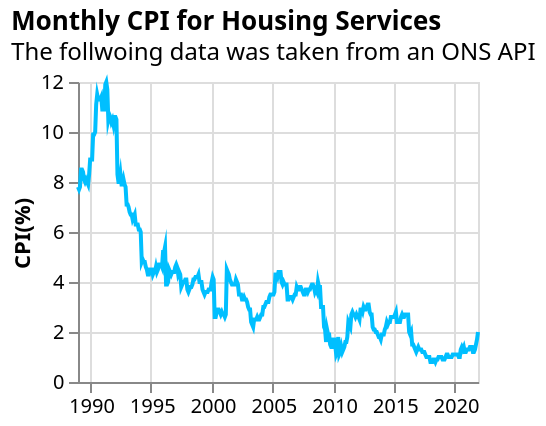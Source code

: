 {
  "$schema": "https://vega.github.io/schema/vega-lite/v5.json",
  "title": {
    "text": "Monthly CPI for Housing Services",
    "subtitle": "The follwoing data was taken from an ONS API",
    "subtitleFontStyle": "Ubuntu",
    "anchor": "start",
    "color": "black"
  },
  "data": {
    "values": [
      {
        "date": "1989 JAN",
        "label": "1989 JAN",
        "month": "January",
        "quarter": "",
        "sourceDataset": "MM23",
        "updateDate": "2019-04-16T23:00:00.000Z",
        "value": "7.8",
        "year": "1989"
      },
      {
        "date": "1989 FEB",
        "label": "1989 FEB",
        "month": "February",
        "quarter": "",
        "sourceDataset": "MM23",
        "updateDate": "2019-04-16T23:00:00.000Z",
        "value": "7.7",
        "year": "1989"
      },
      {
        "date": "1989 MAR",
        "label": "1989 MAR",
        "month": "March",
        "quarter": "",
        "sourceDataset": "MM23",
        "updateDate": "2019-04-16T23:00:00.000Z",
        "value": "7.8",
        "year": "1989"
      },
      {
        "date": "1989 APR",
        "label": "1989 APR",
        "month": "April",
        "quarter": "",
        "sourceDataset": "MM23",
        "updateDate": "2019-04-16T23:00:00.000Z",
        "value": "8.5",
        "year": "1989"
      },
      {
        "date": "1989 MAY",
        "label": "1989 MAY",
        "month": "May",
        "quarter": "",
        "sourceDataset": "MM23",
        "updateDate": "2019-04-16T23:00:00.000Z",
        "value": "8.5",
        "year": "1989"
      },
      {
        "date": "1989 JUN",
        "label": "1989 JUN",
        "month": "June",
        "quarter": "",
        "sourceDataset": "MM23",
        "updateDate": "2019-04-16T23:00:00.000Z",
        "value": "8.4",
        "year": "1989"
      },
      {
        "date": "1989 JUL",
        "label": "1989 JUL",
        "month": "July",
        "quarter": "",
        "sourceDataset": "MM23",
        "updateDate": "2019-04-16T23:00:00.000Z",
        "value": "8.1",
        "year": "1989"
      },
      {
        "date": "1989 AUG",
        "label": "1989 AUG",
        "month": "August",
        "quarter": "",
        "sourceDataset": "MM23",
        "updateDate": "2019-04-16T23:00:00.000Z",
        "value": "8.0",
        "year": "1989"
      },
      {
        "date": "1989 SEP",
        "label": "1989 SEP",
        "month": "September",
        "quarter": "",
        "sourceDataset": "MM23",
        "updateDate": "2019-04-16T23:00:00.000Z",
        "value": "8.1",
        "year": "1989"
      },
      {
        "date": "1989 OCT",
        "label": "1989 OCT",
        "month": "October",
        "quarter": "",
        "sourceDataset": "MM23",
        "updateDate": "2019-04-16T23:00:00.000Z",
        "value": "8.0",
        "year": "1989"
      },
      {
        "date": "1989 NOV",
        "label": "1989 NOV",
        "month": "November",
        "quarter": "",
        "sourceDataset": "MM23",
        "updateDate": "2019-04-16T23:00:00.000Z",
        "value": "7.9",
        "year": "1989"
      },
      {
        "date": "1989 DEC",
        "label": "1989 DEC",
        "month": "December",
        "quarter": "",
        "sourceDataset": "MM23",
        "updateDate": "2019-04-16T23:00:00.000Z",
        "value": "8.3",
        "year": "1989"
      },
      {
        "date": "1990 JAN",
        "label": "1990 JAN",
        "month": "January",
        "quarter": "",
        "sourceDataset": "MM23",
        "updateDate": "2019-04-16T23:00:00.000Z",
        "value": "8.9",
        "year": "1990"
      },
      {
        "date": "1990 FEB",
        "label": "1990 FEB",
        "month": "February",
        "quarter": "",
        "sourceDataset": "MM23",
        "updateDate": "2019-04-16T23:00:00.000Z",
        "value": "8.9",
        "year": "1990"
      },
      {
        "date": "1990 MAR",
        "label": "1990 MAR",
        "month": "March",
        "quarter": "",
        "sourceDataset": "MM23",
        "updateDate": "2019-04-16T23:00:00.000Z",
        "value": "8.9",
        "year": "1990"
      },
      {
        "date": "1990 APR",
        "label": "1990 APR",
        "month": "April",
        "quarter": "",
        "sourceDataset": "MM23",
        "updateDate": "2019-04-16T23:00:00.000Z",
        "value": "9.9",
        "year": "1990"
      },
      {
        "date": "1990 MAY",
        "label": "1990 MAY",
        "month": "May",
        "quarter": "",
        "sourceDataset": "MM23",
        "updateDate": "2019-04-16T23:00:00.000Z",
        "value": "9.9",
        "year": "1990"
      },
      {
        "date": "1990 JUN",
        "label": "1990 JUN",
        "month": "June",
        "quarter": "",
        "sourceDataset": "MM23",
        "updateDate": "2019-04-16T23:00:00.000Z",
        "value": "10.0",
        "year": "1990"
      },
      {
        "date": "1990 JUL",
        "label": "1990 JUL",
        "month": "July",
        "quarter": "",
        "sourceDataset": "MM23",
        "updateDate": "2019-04-16T23:00:00.000Z",
        "value": "11.1",
        "year": "1990"
      },
      {
        "date": "1990 AUG",
        "label": "1990 AUG",
        "month": "August",
        "quarter": "",
        "sourceDataset": "MM23",
        "updateDate": "2019-04-16T23:00:00.000Z",
        "value": "11.5",
        "year": "1990"
      },
      {
        "date": "1990 SEP",
        "label": "1990 SEP",
        "month": "September",
        "quarter": "",
        "sourceDataset": "MM23",
        "updateDate": "2019-04-16T23:00:00.000Z",
        "value": "11.3",
        "year": "1990"
      },
      {
        "date": "1990 OCT",
        "label": "1990 OCT",
        "month": "October",
        "quarter": "",
        "sourceDataset": "MM23",
        "updateDate": "2019-04-16T23:00:00.000Z",
        "value": "11.3",
        "year": "1990"
      },
      {
        "date": "1990 NOV",
        "label": "1990 NOV",
        "month": "November",
        "quarter": "",
        "sourceDataset": "MM23",
        "updateDate": "2019-04-16T23:00:00.000Z",
        "value": "11.3",
        "year": "1990"
      },
      {
        "date": "1990 DEC",
        "label": "1990 DEC",
        "month": "December",
        "quarter": "",
        "sourceDataset": "MM23",
        "updateDate": "2019-04-16T23:00:00.000Z",
        "value": "11.4",
        "year": "1990"
      },
      {
        "date": "1991 JAN",
        "label": "1991 JAN",
        "month": "January",
        "quarter": "",
        "sourceDataset": "MM23",
        "updateDate": "2019-04-16T23:00:00.000Z",
        "value": "10.9",
        "year": "1991"
      },
      {
        "date": "1991 FEB",
        "label": "1991 FEB",
        "month": "February",
        "quarter": "",
        "sourceDataset": "MM23",
        "updateDate": "2019-04-16T23:00:00.000Z",
        "value": "10.9",
        "year": "1991"
      },
      {
        "date": "1991 MAR",
        "label": "1991 MAR",
        "month": "March",
        "quarter": "",
        "sourceDataset": "MM23",
        "updateDate": "2019-04-16T23:00:00.000Z",
        "value": "10.9",
        "year": "1991"
      },
      {
        "date": "1991 APR",
        "label": "1991 APR",
        "month": "April",
        "quarter": "",
        "sourceDataset": "MM23",
        "updateDate": "2019-04-16T23:00:00.000Z",
        "value": "11.9",
        "year": "1991"
      },
      {
        "date": "1991 MAY",
        "label": "1991 MAY",
        "month": "May",
        "quarter": "",
        "sourceDataset": "MM23",
        "updateDate": "2019-04-16T23:00:00.000Z",
        "value": "12.0",
        "year": "1991"
      },
      {
        "date": "1991 JUN",
        "label": "1991 JUN",
        "month": "June",
        "quarter": "",
        "sourceDataset": "MM23",
        "updateDate": "2019-04-16T23:00:00.000Z",
        "value": "11.7",
        "year": "1991"
      },
      {
        "date": "1991 JUL",
        "label": "1991 JUL",
        "month": "July",
        "quarter": "",
        "sourceDataset": "MM23",
        "updateDate": "2019-04-16T23:00:00.000Z",
        "value": "10.5",
        "year": "1991"
      },
      {
        "date": "1991 AUG",
        "label": "1991 AUG",
        "month": "August",
        "quarter": "",
        "sourceDataset": "MM23",
        "updateDate": "2019-04-16T23:00:00.000Z",
        "value": "10.7",
        "year": "1991"
      },
      {
        "date": "1991 SEP",
        "label": "1991 SEP",
        "month": "September",
        "quarter": "",
        "sourceDataset": "MM23",
        "updateDate": "2019-04-16T23:00:00.000Z",
        "value": "10.6",
        "year": "1991"
      },
      {
        "date": "1991 OCT",
        "label": "1991 OCT",
        "month": "October",
        "quarter": "",
        "sourceDataset": "MM23",
        "updateDate": "2019-04-16T23:00:00.000Z",
        "value": "10.4",
        "year": "1991"
      },
      {
        "date": "1991 NOV",
        "label": "1991 NOV",
        "month": "November",
        "quarter": "",
        "sourceDataset": "MM23",
        "updateDate": "2019-04-16T23:00:00.000Z",
        "value": "10.5",
        "year": "1991"
      },
      {
        "date": "1991 DEC",
        "label": "1991 DEC",
        "month": "December",
        "quarter": "",
        "sourceDataset": "MM23",
        "updateDate": "2019-04-16T23:00:00.000Z",
        "value": "10.3",
        "year": "1991"
      },
      {
        "date": "1992 JAN",
        "label": "1992 JAN",
        "month": "January",
        "quarter": "",
        "sourceDataset": "MM23",
        "updateDate": "2019-04-16T23:00:00.000Z",
        "value": "10.6",
        "year": "1992"
      },
      {
        "date": "1992 FEB",
        "label": "1992 FEB",
        "month": "February",
        "quarter": "",
        "sourceDataset": "MM23",
        "updateDate": "2019-04-16T23:00:00.000Z",
        "value": "10.6",
        "year": "1992"
      },
      {
        "date": "1992 MAR",
        "label": "1992 MAR",
        "month": "March",
        "quarter": "",
        "sourceDataset": "MM23",
        "updateDate": "2019-04-16T23:00:00.000Z",
        "value": "10.5",
        "year": "1992"
      },
      {
        "date": "1992 APR",
        "label": "1992 APR",
        "month": "April",
        "quarter": "",
        "sourceDataset": "MM23",
        "updateDate": "2019-04-16T23:00:00.000Z",
        "value": "8.3",
        "year": "1992"
      },
      {
        "date": "1992 MAY",
        "label": "1992 MAY",
        "month": "May",
        "quarter": "",
        "sourceDataset": "MM23",
        "updateDate": "2019-04-16T23:00:00.000Z",
        "value": "8.0",
        "year": "1992"
      },
      {
        "date": "1992 JUN",
        "label": "1992 JUN",
        "month": "June",
        "quarter": "",
        "sourceDataset": "MM23",
        "updateDate": "2019-04-16T23:00:00.000Z",
        "value": "8.0",
        "year": "1992"
      },
      {
        "date": "1992 JUL",
        "label": "1992 JUL",
        "month": "July",
        "quarter": "",
        "sourceDataset": "MM23",
        "updateDate": "2019-04-16T23:00:00.000Z",
        "value": "8.3",
        "year": "1992"
      },
      {
        "date": "1992 AUG",
        "label": "1992 AUG",
        "month": "August",
        "quarter": "",
        "sourceDataset": "MM23",
        "updateDate": "2019-04-16T23:00:00.000Z",
        "value": "7.9",
        "year": "1992"
      },
      {
        "date": "1992 SEP",
        "label": "1992 SEP",
        "month": "September",
        "quarter": "",
        "sourceDataset": "MM23",
        "updateDate": "2019-04-16T23:00:00.000Z",
        "value": "7.9",
        "year": "1992"
      },
      {
        "date": "1992 OCT",
        "label": "1992 OCT",
        "month": "October",
        "quarter": "",
        "sourceDataset": "MM23",
        "updateDate": "2019-04-16T23:00:00.000Z",
        "value": "8.1",
        "year": "1992"
      },
      {
        "date": "1992 NOV",
        "label": "1992 NOV",
        "month": "November",
        "quarter": "",
        "sourceDataset": "MM23",
        "updateDate": "2019-04-16T23:00:00.000Z",
        "value": "7.9",
        "year": "1992"
      },
      {
        "date": "1992 DEC",
        "label": "1992 DEC",
        "month": "December",
        "quarter": "",
        "sourceDataset": "MM23",
        "updateDate": "2019-04-16T23:00:00.000Z",
        "value": "7.8",
        "year": "1992"
      },
      {
        "date": "1993 JAN",
        "label": "1993 JAN",
        "month": "January",
        "quarter": "",
        "sourceDataset": "MM23",
        "updateDate": "2019-04-16T23:00:00.000Z",
        "value": "7.1",
        "year": "1993"
      },
      {
        "date": "1993 FEB",
        "label": "1993 FEB",
        "month": "February",
        "quarter": "",
        "sourceDataset": "MM23",
        "updateDate": "2019-04-16T23:00:00.000Z",
        "value": "7.1",
        "year": "1993"
      },
      {
        "date": "1993 MAR",
        "label": "1993 MAR",
        "month": "March",
        "quarter": "",
        "sourceDataset": "MM23",
        "updateDate": "2019-04-16T23:00:00.000Z",
        "value": "7.0",
        "year": "1993"
      },
      {
        "date": "1993 APR",
        "label": "1993 APR",
        "month": "April",
        "quarter": "",
        "sourceDataset": "MM23",
        "updateDate": "2019-04-16T23:00:00.000Z",
        "value": "6.8",
        "year": "1993"
      },
      {
        "date": "1993 MAY",
        "label": "1993 MAY",
        "month": "May",
        "quarter": "",
        "sourceDataset": "MM23",
        "updateDate": "2019-04-16T23:00:00.000Z",
        "value": "6.7",
        "year": "1993"
      },
      {
        "date": "1993 JUN",
        "label": "1993 JUN",
        "month": "June",
        "quarter": "",
        "sourceDataset": "MM23",
        "updateDate": "2019-04-16T23:00:00.000Z",
        "value": "6.7",
        "year": "1993"
      },
      {
        "date": "1993 JUL",
        "label": "1993 JUL",
        "month": "July",
        "quarter": "",
        "sourceDataset": "MM23",
        "updateDate": "2019-04-16T23:00:00.000Z",
        "value": "6.5",
        "year": "1993"
      },
      {
        "date": "1993 AUG",
        "label": "1993 AUG",
        "month": "August",
        "quarter": "",
        "sourceDataset": "MM23",
        "updateDate": "2019-04-16T23:00:00.000Z",
        "value": "6.6",
        "year": "1993"
      },
      {
        "date": "1993 SEP",
        "label": "1993 SEP",
        "month": "September",
        "quarter": "",
        "sourceDataset": "MM23",
        "updateDate": "2019-04-16T23:00:00.000Z",
        "value": "6.7",
        "year": "1993"
      },
      {
        "date": "1993 OCT",
        "label": "1993 OCT",
        "month": "October",
        "quarter": "",
        "sourceDataset": "MM23",
        "updateDate": "2019-04-16T23:00:00.000Z",
        "value": "6.3",
        "year": "1993"
      },
      {
        "date": "1993 NOV",
        "label": "1993 NOV",
        "month": "November",
        "quarter": "",
        "sourceDataset": "MM23",
        "updateDate": "2019-04-16T23:00:00.000Z",
        "value": "6.3",
        "year": "1993"
      },
      {
        "date": "1993 DEC",
        "label": "1993 DEC",
        "month": "December",
        "quarter": "",
        "sourceDataset": "MM23",
        "updateDate": "2019-04-16T23:00:00.000Z",
        "value": "6.3",
        "year": "1993"
      },
      {
        "date": "1994 JAN",
        "label": "1994 JAN",
        "month": "January",
        "quarter": "",
        "sourceDataset": "MM23",
        "updateDate": "2019-04-16T23:00:00.000Z",
        "value": "6.1",
        "year": "1994"
      },
      {
        "date": "1994 FEB",
        "label": "1994 FEB",
        "month": "February",
        "quarter": "",
        "sourceDataset": "MM23",
        "updateDate": "2019-04-16T23:00:00.000Z",
        "value": "6.1",
        "year": "1994"
      },
      {
        "date": "1994 MAR",
        "label": "1994 MAR",
        "month": "March",
        "quarter": "",
        "sourceDataset": "MM23",
        "updateDate": "2019-04-16T23:00:00.000Z",
        "value": "6.0",
        "year": "1994"
      },
      {
        "date": "1994 APR",
        "label": "1994 APR",
        "month": "April",
        "quarter": "",
        "sourceDataset": "MM23",
        "updateDate": "2019-04-16T23:00:00.000Z",
        "value": "4.8",
        "year": "1994"
      },
      {
        "date": "1994 MAY",
        "label": "1994 MAY",
        "month": "May",
        "quarter": "",
        "sourceDataset": "MM23",
        "updateDate": "2019-04-16T23:00:00.000Z",
        "value": "4.9",
        "year": "1994"
      },
      {
        "date": "1994 JUN",
        "label": "1994 JUN",
        "month": "June",
        "quarter": "",
        "sourceDataset": "MM23",
        "updateDate": "2019-04-16T23:00:00.000Z",
        "value": "4.8",
        "year": "1994"
      },
      {
        "date": "1994 JUL",
        "label": "1994 JUL",
        "month": "July",
        "quarter": "",
        "sourceDataset": "MM23",
        "updateDate": "2019-04-16T23:00:00.000Z",
        "value": "4.8",
        "year": "1994"
      },
      {
        "date": "1994 AUG",
        "label": "1994 AUG",
        "month": "August",
        "quarter": "",
        "sourceDataset": "MM23",
        "updateDate": "2019-04-16T23:00:00.000Z",
        "value": "4.6",
        "year": "1994"
      },
      {
        "date": "1994 SEP",
        "label": "1994 SEP",
        "month": "September",
        "quarter": "",
        "sourceDataset": "MM23",
        "updateDate": "2019-04-16T23:00:00.000Z",
        "value": "4.5",
        "year": "1994"
      },
      {
        "date": "1994 OCT",
        "label": "1994 OCT",
        "month": "October",
        "quarter": "",
        "sourceDataset": "MM23",
        "updateDate": "2019-04-16T23:00:00.000Z",
        "value": "4.3",
        "year": "1994"
      },
      {
        "date": "1994 NOV",
        "label": "1994 NOV",
        "month": "November",
        "quarter": "",
        "sourceDataset": "MM23",
        "updateDate": "2019-04-16T23:00:00.000Z",
        "value": "4.3",
        "year": "1994"
      },
      {
        "date": "1994 DEC",
        "label": "1994 DEC",
        "month": "December",
        "quarter": "",
        "sourceDataset": "MM23",
        "updateDate": "2019-04-16T23:00:00.000Z",
        "value": "4.5",
        "year": "1994"
      },
      {
        "date": "1995 JAN",
        "label": "1995 JAN",
        "month": "January",
        "quarter": "",
        "sourceDataset": "MM23",
        "updateDate": "2019-04-16T23:00:00.000Z",
        "value": "4.5",
        "year": "1995"
      },
      {
        "date": "1995 FEB",
        "label": "1995 FEB",
        "month": "February",
        "quarter": "",
        "sourceDataset": "MM23",
        "updateDate": "2019-04-16T23:00:00.000Z",
        "value": "4.5",
        "year": "1995"
      },
      {
        "date": "1995 MAR",
        "label": "1995 MAR",
        "month": "March",
        "quarter": "",
        "sourceDataset": "MM23",
        "updateDate": "2019-04-16T23:00:00.000Z",
        "value": "4.3",
        "year": "1995"
      },
      {
        "date": "1995 APR",
        "label": "1995 APR",
        "month": "April",
        "quarter": "",
        "sourceDataset": "MM23",
        "updateDate": "2019-04-16T23:00:00.000Z",
        "value": "4.4",
        "year": "1995"
      },
      {
        "date": "1995 MAY",
        "label": "1995 MAY",
        "month": "May",
        "quarter": "",
        "sourceDataset": "MM23",
        "updateDate": "2019-04-16T23:00:00.000Z",
        "value": "4.4",
        "year": "1995"
      },
      {
        "date": "1995 JUN",
        "label": "1995 JUN",
        "month": "June",
        "quarter": "",
        "sourceDataset": "MM23",
        "updateDate": "2019-04-16T23:00:00.000Z",
        "value": "4.6",
        "year": "1995"
      },
      {
        "date": "1995 JUL",
        "label": "1995 JUL",
        "month": "July",
        "quarter": "",
        "sourceDataset": "MM23",
        "updateDate": "2019-04-16T23:00:00.000Z",
        "value": "4.4",
        "year": "1995"
      },
      {
        "date": "1995 AUG",
        "label": "1995 AUG",
        "month": "August",
        "quarter": "",
        "sourceDataset": "MM23",
        "updateDate": "2019-04-16T23:00:00.000Z",
        "value": "4.5",
        "year": "1995"
      },
      {
        "date": "1995 SEP",
        "label": "1995 SEP",
        "month": "September",
        "quarter": "",
        "sourceDataset": "MM23",
        "updateDate": "2019-04-16T23:00:00.000Z",
        "value": "4.7",
        "year": "1995"
      },
      {
        "date": "1995 OCT",
        "label": "1995 OCT",
        "month": "October",
        "quarter": "",
        "sourceDataset": "MM23",
        "updateDate": "2019-04-16T23:00:00.000Z",
        "value": "4.7",
        "year": "1995"
      },
      {
        "date": "1995 NOV",
        "label": "1995 NOV",
        "month": "November",
        "quarter": "",
        "sourceDataset": "MM23",
        "updateDate": "2019-04-16T23:00:00.000Z",
        "value": "4.7",
        "year": "1995"
      },
      {
        "date": "1995 DEC",
        "label": "1995 DEC",
        "month": "December",
        "quarter": "",
        "sourceDataset": "MM23",
        "updateDate": "2019-04-16T23:00:00.000Z",
        "value": "4.6",
        "year": "1995"
      },
      {
        "date": "1996 JAN",
        "label": "1996 JAN",
        "month": "January",
        "quarter": "",
        "sourceDataset": "MM23",
        "updateDate": "2019-04-16T23:00:00.000Z",
        "value": "5.2",
        "year": "1996"
      },
      {
        "date": "1996 FEB",
        "label": "1996 FEB",
        "month": "February",
        "quarter": "",
        "sourceDataset": "MM23",
        "updateDate": "2019-04-16T23:00:00.000Z",
        "value": "5.2",
        "year": "1996"
      },
      {
        "date": "1996 MAR",
        "label": "1996 MAR",
        "month": "March",
        "quarter": "",
        "sourceDataset": "MM23",
        "updateDate": "2019-04-16T23:00:00.000Z",
        "value": "5.4",
        "year": "1996"
      },
      {
        "date": "1996 APR",
        "label": "1996 APR",
        "month": "April",
        "quarter": "",
        "sourceDataset": "MM23",
        "updateDate": "2019-04-16T23:00:00.000Z",
        "value": "3.9",
        "year": "1996"
      },
      {
        "date": "1996 MAY",
        "label": "1996 MAY",
        "month": "May",
        "quarter": "",
        "sourceDataset": "MM23",
        "updateDate": "2019-04-16T23:00:00.000Z",
        "value": "3.9",
        "year": "1996"
      },
      {
        "date": "1996 JUN",
        "label": "1996 JUN",
        "month": "June",
        "quarter": "",
        "sourceDataset": "MM23",
        "updateDate": "2019-04-16T23:00:00.000Z",
        "value": "4.0",
        "year": "1996"
      },
      {
        "date": "1996 JUL",
        "label": "1996 JUL",
        "month": "July",
        "quarter": "",
        "sourceDataset": "MM23",
        "updateDate": "2019-04-16T23:00:00.000Z",
        "value": "4.5",
        "year": "1996"
      },
      {
        "date": "1996 AUG",
        "label": "1996 AUG",
        "month": "August",
        "quarter": "",
        "sourceDataset": "MM23",
        "updateDate": "2019-04-16T23:00:00.000Z",
        "value": "4.4",
        "year": "1996"
      },
      {
        "date": "1996 SEP",
        "label": "1996 SEP",
        "month": "September",
        "quarter": "",
        "sourceDataset": "MM23",
        "updateDate": "2019-04-16T23:00:00.000Z",
        "value": "4.3",
        "year": "1996"
      },
      {
        "date": "1996 OCT",
        "label": "1996 OCT",
        "month": "October",
        "quarter": "",
        "sourceDataset": "MM23",
        "updateDate": "2019-04-16T23:00:00.000Z",
        "value": "4.4",
        "year": "1996"
      },
      {
        "date": "1996 NOV",
        "label": "1996 NOV",
        "month": "November",
        "quarter": "",
        "sourceDataset": "MM23",
        "updateDate": "2019-04-16T23:00:00.000Z",
        "value": "4.4",
        "year": "1996"
      },
      {
        "date": "1996 DEC",
        "label": "1996 DEC",
        "month": "December",
        "quarter": "",
        "sourceDataset": "MM23",
        "updateDate": "2019-04-16T23:00:00.000Z",
        "value": "4.4",
        "year": "1996"
      },
      {
        "date": "1997 JAN",
        "label": "1997 JAN",
        "month": "January",
        "quarter": "",
        "sourceDataset": "MM23",
        "updateDate": "2015-10-12T23:00:00.000Z",
        "value": "4.6",
        "year": "1997"
      },
      {
        "date": "1997 FEB",
        "label": "1997 FEB",
        "month": "February",
        "quarter": "",
        "sourceDataset": "MM23",
        "updateDate": "2015-10-12T23:00:00.000Z",
        "value": "4.7",
        "year": "1997"
      },
      {
        "date": "1997 MAR",
        "label": "1997 MAR",
        "month": "March",
        "quarter": "",
        "sourceDataset": "MM23",
        "updateDate": "2015-10-12T23:00:00.000Z",
        "value": "4.6",
        "year": "1997"
      },
      {
        "date": "1997 APR",
        "label": "1997 APR",
        "month": "April",
        "quarter": "",
        "sourceDataset": "MM23",
        "updateDate": "2015-10-12T23:00:00.000Z",
        "value": "4.3",
        "year": "1997"
      },
      {
        "date": "1997 MAY",
        "label": "1997 MAY",
        "month": "May",
        "quarter": "",
        "sourceDataset": "MM23",
        "updateDate": "2015-10-12T23:00:00.000Z",
        "value": "4.4",
        "year": "1997"
      },
      {
        "date": "1997 JUN",
        "label": "1997 JUN",
        "month": "June",
        "quarter": "",
        "sourceDataset": "MM23",
        "updateDate": "2015-10-12T23:00:00.000Z",
        "value": "4.3",
        "year": "1997"
      },
      {
        "date": "1997 JUL",
        "label": "1997 JUL",
        "month": "July",
        "quarter": "",
        "sourceDataset": "MM23",
        "updateDate": "2015-10-12T23:00:00.000Z",
        "value": "3.8",
        "year": "1997"
      },
      {
        "date": "1997 AUG",
        "label": "1997 AUG",
        "month": "August",
        "quarter": "",
        "sourceDataset": "MM23",
        "updateDate": "2015-10-12T23:00:00.000Z",
        "value": "3.9",
        "year": "1997"
      },
      {
        "date": "1997 SEP",
        "label": "1997 SEP",
        "month": "September",
        "quarter": "",
        "sourceDataset": "MM23",
        "updateDate": "2015-10-12T23:00:00.000Z",
        "value": "4.0",
        "year": "1997"
      },
      {
        "date": "1997 OCT",
        "label": "1997 OCT",
        "month": "October",
        "quarter": "",
        "sourceDataset": "MM23",
        "updateDate": "2015-10-12T23:00:00.000Z",
        "value": "4.0",
        "year": "1997"
      },
      {
        "date": "1997 NOV",
        "label": "1997 NOV",
        "month": "November",
        "quarter": "",
        "sourceDataset": "MM23",
        "updateDate": "2015-10-12T23:00:00.000Z",
        "value": "4.1",
        "year": "1997"
      },
      {
        "date": "1997 DEC",
        "label": "1997 DEC",
        "month": "December",
        "quarter": "",
        "sourceDataset": "MM23",
        "updateDate": "2015-10-12T23:00:00.000Z",
        "value": "4.1",
        "year": "1997"
      },
      {
        "date": "1998 JAN",
        "label": "1998 JAN",
        "month": "January",
        "quarter": "",
        "sourceDataset": "MM23",
        "updateDate": "2015-10-12T23:00:00.000Z",
        "value": "3.7",
        "year": "1998"
      },
      {
        "date": "1998 FEB",
        "label": "1998 FEB",
        "month": "February",
        "quarter": "",
        "sourceDataset": "MM23",
        "updateDate": "2015-10-12T23:00:00.000Z",
        "value": "3.6",
        "year": "1998"
      },
      {
        "date": "1998 MAR",
        "label": "1998 MAR",
        "month": "March",
        "quarter": "",
        "sourceDataset": "MM23",
        "updateDate": "2015-10-12T23:00:00.000Z",
        "value": "3.7",
        "year": "1998"
      },
      {
        "date": "1998 APR",
        "label": "1998 APR",
        "month": "April",
        "quarter": "",
        "sourceDataset": "MM23",
        "updateDate": "2015-10-12T23:00:00.000Z",
        "value": "3.8",
        "year": "1998"
      },
      {
        "date": "1998 MAY",
        "label": "1998 MAY",
        "month": "May",
        "quarter": "",
        "sourceDataset": "MM23",
        "updateDate": "2015-10-12T23:00:00.000Z",
        "value": "3.8",
        "year": "1998"
      },
      {
        "date": "1998 JUN",
        "label": "1998 JUN",
        "month": "June",
        "quarter": "",
        "sourceDataset": "MM23",
        "updateDate": "2015-10-12T23:00:00.000Z",
        "value": "3.9",
        "year": "1998"
      },
      {
        "date": "1998 JUL",
        "label": "1998 JUL",
        "month": "July",
        "quarter": "",
        "sourceDataset": "MM23",
        "updateDate": "2015-10-12T23:00:00.000Z",
        "value": "4.1",
        "year": "1998"
      },
      {
        "date": "1998 AUG",
        "label": "1998 AUG",
        "month": "August",
        "quarter": "",
        "sourceDataset": "MM23",
        "updateDate": "2015-10-12T23:00:00.000Z",
        "value": "4.1",
        "year": "1998"
      },
      {
        "date": "1998 SEP",
        "label": "1998 SEP",
        "month": "September",
        "quarter": "",
        "sourceDataset": "MM23",
        "updateDate": "2015-10-12T23:00:00.000Z",
        "value": "4.2",
        "year": "1998"
      },
      {
        "date": "1998 OCT",
        "label": "1998 OCT",
        "month": "October",
        "quarter": "",
        "sourceDataset": "MM23",
        "updateDate": "2015-10-12T23:00:00.000Z",
        "value": "4.2",
        "year": "1998"
      },
      {
        "date": "1998 NOV",
        "label": "1998 NOV",
        "month": "November",
        "quarter": "",
        "sourceDataset": "MM23",
        "updateDate": "2015-10-12T23:00:00.000Z",
        "value": "4.2",
        "year": "1998"
      },
      {
        "date": "1998 DEC",
        "label": "1998 DEC",
        "month": "December",
        "quarter": "",
        "sourceDataset": "MM23",
        "updateDate": "2015-10-12T23:00:00.000Z",
        "value": "4.3",
        "year": "1998"
      },
      {
        "date": "1999 JAN",
        "label": "1999 JAN",
        "month": "January",
        "quarter": "",
        "sourceDataset": "MM23",
        "updateDate": "2015-10-12T23:00:00.000Z",
        "value": "4.0",
        "year": "1999"
      },
      {
        "date": "1999 FEB",
        "label": "1999 FEB",
        "month": "February",
        "quarter": "",
        "sourceDataset": "MM23",
        "updateDate": "2015-10-12T23:00:00.000Z",
        "value": "4.0",
        "year": "1999"
      },
      {
        "date": "1999 MAR",
        "label": "1999 MAR",
        "month": "March",
        "quarter": "",
        "sourceDataset": "MM23",
        "updateDate": "2015-10-12T23:00:00.000Z",
        "value": "4.0",
        "year": "1999"
      },
      {
        "date": "1999 APR",
        "label": "1999 APR",
        "month": "April",
        "quarter": "",
        "sourceDataset": "MM23",
        "updateDate": "2015-10-12T23:00:00.000Z",
        "value": "3.7",
        "year": "1999"
      },
      {
        "date": "1999 MAY",
        "label": "1999 MAY",
        "month": "May",
        "quarter": "",
        "sourceDataset": "MM23",
        "updateDate": "2015-10-12T23:00:00.000Z",
        "value": "3.6",
        "year": "1999"
      },
      {
        "date": "1999 JUN",
        "label": "1999 JUN",
        "month": "June",
        "quarter": "",
        "sourceDataset": "MM23",
        "updateDate": "2015-10-12T23:00:00.000Z",
        "value": "3.5",
        "year": "1999"
      },
      {
        "date": "1999 JUL",
        "label": "1999 JUL",
        "month": "July",
        "quarter": "",
        "sourceDataset": "MM23",
        "updateDate": "2015-10-12T23:00:00.000Z",
        "value": "3.6",
        "year": "1999"
      },
      {
        "date": "1999 AUG",
        "label": "1999 AUG",
        "month": "August",
        "quarter": "",
        "sourceDataset": "MM23",
        "updateDate": "2015-10-12T23:00:00.000Z",
        "value": "3.6",
        "year": "1999"
      },
      {
        "date": "1999 SEP",
        "label": "1999 SEP",
        "month": "September",
        "quarter": "",
        "sourceDataset": "MM23",
        "updateDate": "2015-10-12T23:00:00.000Z",
        "value": "3.6",
        "year": "1999"
      },
      {
        "date": "1999 OCT",
        "label": "1999 OCT",
        "month": "October",
        "quarter": "",
        "sourceDataset": "MM23",
        "updateDate": "2015-10-12T23:00:00.000Z",
        "value": "3.7",
        "year": "1999"
      },
      {
        "date": "1999 NOV",
        "label": "1999 NOV",
        "month": "November",
        "quarter": "",
        "sourceDataset": "MM23",
        "updateDate": "2015-10-12T23:00:00.000Z",
        "value": "3.7",
        "year": "1999"
      },
      {
        "date": "1999 DEC",
        "label": "1999 DEC",
        "month": "December",
        "quarter": "",
        "sourceDataset": "MM23",
        "updateDate": "2015-10-12T23:00:00.000Z",
        "value": "3.7",
        "year": "1999"
      },
      {
        "date": "2000 JAN",
        "label": "2000 JAN",
        "month": "January",
        "quarter": "",
        "sourceDataset": "MM23",
        "updateDate": "2015-10-12T23:00:00.000Z",
        "value": "4.0",
        "year": "2000"
      },
      {
        "date": "2000 FEB",
        "label": "2000 FEB",
        "month": "February",
        "quarter": "",
        "sourceDataset": "MM23",
        "updateDate": "2015-10-12T23:00:00.000Z",
        "value": "4.2",
        "year": "2000"
      },
      {
        "date": "2000 MAR",
        "label": "2000 MAR",
        "month": "March",
        "quarter": "",
        "sourceDataset": "MM23",
        "updateDate": "2015-10-12T23:00:00.000Z",
        "value": "4.1",
        "year": "2000"
      },
      {
        "date": "2000 APR",
        "label": "2000 APR",
        "month": "April",
        "quarter": "",
        "sourceDataset": "MM23",
        "updateDate": "2015-10-12T23:00:00.000Z",
        "value": "2.6",
        "year": "2000"
      },
      {
        "date": "2000 MAY",
        "label": "2000 MAY",
        "month": "May",
        "quarter": "",
        "sourceDataset": "MM23",
        "updateDate": "2015-10-12T23:00:00.000Z",
        "value": "2.6",
        "year": "2000"
      },
      {
        "date": "2000 JUN",
        "label": "2000 JUN",
        "month": "June",
        "quarter": "",
        "sourceDataset": "MM23",
        "updateDate": "2015-10-12T23:00:00.000Z",
        "value": "2.8",
        "year": "2000"
      },
      {
        "date": "2000 JUL",
        "label": "2000 JUL",
        "month": "July",
        "quarter": "",
        "sourceDataset": "MM23",
        "updateDate": "2015-10-12T23:00:00.000Z",
        "value": "2.9",
        "year": "2000"
      },
      {
        "date": "2000 AUG",
        "label": "2000 AUG",
        "month": "August",
        "quarter": "",
        "sourceDataset": "MM23",
        "updateDate": "2015-10-12T23:00:00.000Z",
        "value": "2.9",
        "year": "2000"
      },
      {
        "date": "2000 SEP",
        "label": "2000 SEP",
        "month": "September",
        "quarter": "",
        "sourceDataset": "MM23",
        "updateDate": "2015-10-12T23:00:00.000Z",
        "value": "2.8",
        "year": "2000"
      },
      {
        "date": "2000 OCT",
        "label": "2000 OCT",
        "month": "October",
        "quarter": "",
        "sourceDataset": "MM23",
        "updateDate": "2015-10-12T23:00:00.000Z",
        "value": "2.7",
        "year": "2000"
      },
      {
        "date": "2000 NOV",
        "label": "2000 NOV",
        "month": "November",
        "quarter": "",
        "sourceDataset": "MM23",
        "updateDate": "2015-10-12T23:00:00.000Z",
        "value": "2.8",
        "year": "2000"
      },
      {
        "date": "2000 DEC",
        "label": "2000 DEC",
        "month": "December",
        "quarter": "",
        "sourceDataset": "MM23",
        "updateDate": "2015-10-12T23:00:00.000Z",
        "value": "2.7",
        "year": "2000"
      },
      {
        "date": "2001 JAN",
        "label": "2001 JAN",
        "month": "January",
        "quarter": "",
        "sourceDataset": "MM23",
        "updateDate": "2015-10-12T23:00:00.000Z",
        "value": "2.7",
        "year": "2001"
      },
      {
        "date": "2001 FEB",
        "label": "2001 FEB",
        "month": "February",
        "quarter": "",
        "sourceDataset": "MM23",
        "updateDate": "2015-10-12T23:00:00.000Z",
        "value": "2.6",
        "year": "2001"
      },
      {
        "date": "2001 MAR",
        "label": "2001 MAR",
        "month": "March",
        "quarter": "",
        "sourceDataset": "MM23",
        "updateDate": "2015-10-12T23:00:00.000Z",
        "value": "2.7",
        "year": "2001"
      },
      {
        "date": "2001 APR",
        "label": "2001 APR",
        "month": "April",
        "quarter": "",
        "sourceDataset": "MM23",
        "updateDate": "2015-10-12T23:00:00.000Z",
        "value": "4.5",
        "year": "2001"
      },
      {
        "date": "2001 MAY",
        "label": "2001 MAY",
        "month": "May",
        "quarter": "",
        "sourceDataset": "MM23",
        "updateDate": "2015-10-12T23:00:00.000Z",
        "value": "4.4",
        "year": "2001"
      },
      {
        "date": "2001 JUN",
        "label": "2001 JUN",
        "month": "June",
        "quarter": "",
        "sourceDataset": "MM23",
        "updateDate": "2015-10-12T23:00:00.000Z",
        "value": "4.3",
        "year": "2001"
      },
      {
        "date": "2001 JUL",
        "label": "2001 JUL",
        "month": "July",
        "quarter": "",
        "sourceDataset": "MM23",
        "updateDate": "2015-10-12T23:00:00.000Z",
        "value": "4.1",
        "year": "2001"
      },
      {
        "date": "2001 AUG",
        "label": "2001 AUG",
        "month": "August",
        "quarter": "",
        "sourceDataset": "MM23",
        "updateDate": "2015-10-12T23:00:00.000Z",
        "value": "4.0",
        "year": "2001"
      },
      {
        "date": "2001 SEP",
        "label": "2001 SEP",
        "month": "September",
        "quarter": "",
        "sourceDataset": "MM23",
        "updateDate": "2015-10-12T23:00:00.000Z",
        "value": "3.9",
        "year": "2001"
      },
      {
        "date": "2001 OCT",
        "label": "2001 OCT",
        "month": "October",
        "quarter": "",
        "sourceDataset": "MM23",
        "updateDate": "2015-10-12T23:00:00.000Z",
        "value": "3.9",
        "year": "2001"
      },
      {
        "date": "2001 NOV",
        "label": "2001 NOV",
        "month": "November",
        "quarter": "",
        "sourceDataset": "MM23",
        "updateDate": "2015-10-12T23:00:00.000Z",
        "value": "3.9",
        "year": "2001"
      },
      {
        "date": "2001 DEC",
        "label": "2001 DEC",
        "month": "December",
        "quarter": "",
        "sourceDataset": "MM23",
        "updateDate": "2015-10-12T23:00:00.000Z",
        "value": "3.9",
        "year": "2001"
      },
      {
        "date": "2002 JAN",
        "label": "2002 JAN",
        "month": "January",
        "quarter": "",
        "sourceDataset": "MM23",
        "updateDate": "2015-10-12T23:00:00.000Z",
        "value": "4.1",
        "year": "2002"
      },
      {
        "date": "2002 FEB",
        "label": "2002 FEB",
        "month": "February",
        "quarter": "",
        "sourceDataset": "MM23",
        "updateDate": "2015-10-12T23:00:00.000Z",
        "value": "4.0",
        "year": "2002"
      },
      {
        "date": "2002 MAR",
        "label": "2002 MAR",
        "month": "March",
        "quarter": "",
        "sourceDataset": "MM23",
        "updateDate": "2015-10-12T23:00:00.000Z",
        "value": "3.9",
        "year": "2002"
      },
      {
        "date": "2002 APR",
        "label": "2002 APR",
        "month": "April",
        "quarter": "",
        "sourceDataset": "MM23",
        "updateDate": "2015-10-12T23:00:00.000Z",
        "value": "3.5",
        "year": "2002"
      },
      {
        "date": "2002 MAY",
        "label": "2002 MAY",
        "month": "May",
        "quarter": "",
        "sourceDataset": "MM23",
        "updateDate": "2015-10-12T23:00:00.000Z",
        "value": "3.5",
        "year": "2002"
      },
      {
        "date": "2002 JUN",
        "label": "2002 JUN",
        "month": "June",
        "quarter": "",
        "sourceDataset": "MM23",
        "updateDate": "2015-10-12T23:00:00.000Z",
        "value": "3.5",
        "year": "2002"
      },
      {
        "date": "2002 JUL",
        "label": "2002 JUL",
        "month": "July",
        "quarter": "",
        "sourceDataset": "MM23",
        "updateDate": "2015-10-12T23:00:00.000Z",
        "value": "3.3",
        "year": "2002"
      },
      {
        "date": "2002 AUG",
        "label": "2002 AUG",
        "month": "August",
        "quarter": "",
        "sourceDataset": "MM23",
        "updateDate": "2015-10-12T23:00:00.000Z",
        "value": "3.3",
        "year": "2002"
      },
      {
        "date": "2002 SEP",
        "label": "2002 SEP",
        "month": "September",
        "quarter": "",
        "sourceDataset": "MM23",
        "updateDate": "2015-10-12T23:00:00.000Z",
        "value": "3.4",
        "year": "2002"
      },
      {
        "date": "2002 OCT",
        "label": "2002 OCT",
        "month": "October",
        "quarter": "",
        "sourceDataset": "MM23",
        "updateDate": "2015-10-12T23:00:00.000Z",
        "value": "3.3",
        "year": "2002"
      },
      {
        "date": "2002 NOV",
        "label": "2002 NOV",
        "month": "November",
        "quarter": "",
        "sourceDataset": "MM23",
        "updateDate": "2015-10-12T23:00:00.000Z",
        "value": "3.3",
        "year": "2002"
      },
      {
        "date": "2002 DEC",
        "label": "2002 DEC",
        "month": "December",
        "quarter": "",
        "sourceDataset": "MM23",
        "updateDate": "2015-10-12T23:00:00.000Z",
        "value": "3.2",
        "year": "2002"
      },
      {
        "date": "2003 JAN",
        "label": "2003 JAN",
        "month": "January",
        "quarter": "",
        "sourceDataset": "MM23",
        "updateDate": "2015-10-12T23:00:00.000Z",
        "value": "3.0",
        "year": "2003"
      },
      {
        "date": "2003 FEB",
        "label": "2003 FEB",
        "month": "February",
        "quarter": "",
        "sourceDataset": "MM23",
        "updateDate": "2015-10-12T23:00:00.000Z",
        "value": "2.9",
        "year": "2003"
      },
      {
        "date": "2003 MAR",
        "label": "2003 MAR",
        "month": "March",
        "quarter": "",
        "sourceDataset": "MM23",
        "updateDate": "2015-10-12T23:00:00.000Z",
        "value": "2.9",
        "year": "2003"
      },
      {
        "date": "2003 APR",
        "label": "2003 APR",
        "month": "April",
        "quarter": "",
        "sourceDataset": "MM23",
        "updateDate": "2015-10-12T23:00:00.000Z",
        "value": "2.4",
        "year": "2003"
      },
      {
        "date": "2003 MAY",
        "label": "2003 MAY",
        "month": "May",
        "quarter": "",
        "sourceDataset": "MM23",
        "updateDate": "2015-10-12T23:00:00.000Z",
        "value": "2.3",
        "year": "2003"
      },
      {
        "date": "2003 JUN",
        "label": "2003 JUN",
        "month": "June",
        "quarter": "",
        "sourceDataset": "MM23",
        "updateDate": "2015-10-12T23:00:00.000Z",
        "value": "2.2",
        "year": "2003"
      },
      {
        "date": "2003 JUL",
        "label": "2003 JUL",
        "month": "July",
        "quarter": "",
        "sourceDataset": "MM23",
        "updateDate": "2015-10-12T23:00:00.000Z",
        "value": "2.5",
        "year": "2003"
      },
      {
        "date": "2003 AUG",
        "label": "2003 AUG",
        "month": "August",
        "quarter": "",
        "sourceDataset": "MM23",
        "updateDate": "2015-10-12T23:00:00.000Z",
        "value": "2.5",
        "year": "2003"
      },
      {
        "date": "2003 SEP",
        "label": "2003 SEP",
        "month": "September",
        "quarter": "",
        "sourceDataset": "MM23",
        "updateDate": "2015-10-12T23:00:00.000Z",
        "value": "2.5",
        "year": "2003"
      },
      {
        "date": "2003 OCT",
        "label": "2003 OCT",
        "month": "October",
        "quarter": "",
        "sourceDataset": "MM23",
        "updateDate": "2015-10-12T23:00:00.000Z",
        "value": "2.6",
        "year": "2003"
      },
      {
        "date": "2003 NOV",
        "label": "2003 NOV",
        "month": "November",
        "quarter": "",
        "sourceDataset": "MM23",
        "updateDate": "2015-10-12T23:00:00.000Z",
        "value": "2.5",
        "year": "2003"
      },
      {
        "date": "2003 DEC",
        "label": "2003 DEC",
        "month": "December",
        "quarter": "",
        "sourceDataset": "MM23",
        "updateDate": "2015-10-12T23:00:00.000Z",
        "value": "2.5",
        "year": "2003"
      },
      {
        "date": "2004 JAN",
        "label": "2004 JAN",
        "month": "January",
        "quarter": "",
        "sourceDataset": "MM23",
        "updateDate": "2015-10-12T23:00:00.000Z",
        "value": "2.6",
        "year": "2004"
      },
      {
        "date": "2004 FEB",
        "label": "2004 FEB",
        "month": "February",
        "quarter": "",
        "sourceDataset": "MM23",
        "updateDate": "2015-10-12T23:00:00.000Z",
        "value": "2.7",
        "year": "2004"
      },
      {
        "date": "2004 MAR",
        "label": "2004 MAR",
        "month": "March",
        "quarter": "",
        "sourceDataset": "MM23",
        "updateDate": "2015-10-12T23:00:00.000Z",
        "value": "2.7",
        "year": "2004"
      },
      {
        "date": "2004 APR",
        "label": "2004 APR",
        "month": "April",
        "quarter": "",
        "sourceDataset": "MM23",
        "updateDate": "2015-10-12T23:00:00.000Z",
        "value": "3.0",
        "year": "2004"
      },
      {
        "date": "2004 MAY",
        "label": "2004 MAY",
        "month": "May",
        "quarter": "",
        "sourceDataset": "MM23",
        "updateDate": "2015-10-12T23:00:00.000Z",
        "value": "3.0",
        "year": "2004"
      },
      {
        "date": "2004 JUN",
        "label": "2004 JUN",
        "month": "June",
        "quarter": "",
        "sourceDataset": "MM23",
        "updateDate": "2015-10-12T23:00:00.000Z",
        "value": "3.1",
        "year": "2004"
      },
      {
        "date": "2004 JUL",
        "label": "2004 JUL",
        "month": "July",
        "quarter": "",
        "sourceDataset": "MM23",
        "updateDate": "2015-10-12T23:00:00.000Z",
        "value": "3.2",
        "year": "2004"
      },
      {
        "date": "2004 AUG",
        "label": "2004 AUG",
        "month": "August",
        "quarter": "",
        "sourceDataset": "MM23",
        "updateDate": "2015-10-12T23:00:00.000Z",
        "value": "3.2",
        "year": "2004"
      },
      {
        "date": "2004 SEP",
        "label": "2004 SEP",
        "month": "September",
        "quarter": "",
        "sourceDataset": "MM23",
        "updateDate": "2015-10-12T23:00:00.000Z",
        "value": "3.2",
        "year": "2004"
      },
      {
        "date": "2004 OCT",
        "label": "2004 OCT",
        "month": "October",
        "quarter": "",
        "sourceDataset": "MM23",
        "updateDate": "2015-10-12T23:00:00.000Z",
        "value": "3.4",
        "year": "2004"
      },
      {
        "date": "2004 NOV",
        "label": "2004 NOV",
        "month": "November",
        "quarter": "",
        "sourceDataset": "MM23",
        "updateDate": "2015-10-12T23:00:00.000Z",
        "value": "3.5",
        "year": "2004"
      },
      {
        "date": "2004 DEC",
        "label": "2004 DEC",
        "month": "December",
        "quarter": "",
        "sourceDataset": "MM23",
        "updateDate": "2015-10-12T23:00:00.000Z",
        "value": "3.5",
        "year": "2004"
      },
      {
        "date": "2005 JAN",
        "label": "2005 JAN",
        "month": "January",
        "quarter": "",
        "sourceDataset": "MM23",
        "updateDate": "2015-10-12T23:00:00.000Z",
        "value": "3.5",
        "year": "2005"
      },
      {
        "date": "2005 FEB",
        "label": "2005 FEB",
        "month": "February",
        "quarter": "",
        "sourceDataset": "MM23",
        "updateDate": "2015-10-12T23:00:00.000Z",
        "value": "3.5",
        "year": "2005"
      },
      {
        "date": "2005 MAR",
        "label": "2005 MAR",
        "month": "March",
        "quarter": "",
        "sourceDataset": "MM23",
        "updateDate": "2015-10-12T23:00:00.000Z",
        "value": "3.6",
        "year": "2005"
      },
      {
        "date": "2005 APR",
        "label": "2005 APR",
        "month": "April",
        "quarter": "",
        "sourceDataset": "MM23",
        "updateDate": "2015-10-12T23:00:00.000Z",
        "value": "4.3",
        "year": "2005"
      },
      {
        "date": "2005 MAY",
        "label": "2005 MAY",
        "month": "May",
        "quarter": "",
        "sourceDataset": "MM23",
        "updateDate": "2015-10-12T23:00:00.000Z",
        "value": "4.3",
        "year": "2005"
      },
      {
        "date": "2005 JUN",
        "label": "2005 JUN",
        "month": "June",
        "quarter": "",
        "sourceDataset": "MM23",
        "updateDate": "2015-10-12T23:00:00.000Z",
        "value": "4.2",
        "year": "2005"
      },
      {
        "date": "2005 JUL",
        "label": "2005 JUL",
        "month": "July",
        "quarter": "",
        "sourceDataset": "MM23",
        "updateDate": "2015-10-12T23:00:00.000Z",
        "value": "4.4",
        "year": "2005"
      },
      {
        "date": "2005 AUG",
        "label": "2005 AUG",
        "month": "August",
        "quarter": "",
        "sourceDataset": "MM23",
        "updateDate": "2015-10-12T23:00:00.000Z",
        "value": "4.4",
        "year": "2005"
      },
      {
        "date": "2005 SEP",
        "label": "2005 SEP",
        "month": "September",
        "quarter": "",
        "sourceDataset": "MM23",
        "updateDate": "2015-10-12T23:00:00.000Z",
        "value": "4.4",
        "year": "2005"
      },
      {
        "date": "2005 OCT",
        "label": "2005 OCT",
        "month": "October",
        "quarter": "",
        "sourceDataset": "MM23",
        "updateDate": "2015-10-12T23:00:00.000Z",
        "value": "4.0",
        "year": "2005"
      },
      {
        "date": "2005 NOV",
        "label": "2005 NOV",
        "month": "November",
        "quarter": "",
        "sourceDataset": "MM23",
        "updateDate": "2015-10-12T23:00:00.000Z",
        "value": "3.9",
        "year": "2005"
      },
      {
        "date": "2005 DEC",
        "label": "2005 DEC",
        "month": "December",
        "quarter": "",
        "sourceDataset": "MM23",
        "updateDate": "2015-10-12T23:00:00.000Z",
        "value": "4.0",
        "year": "2005"
      },
      {
        "date": "2006 JAN",
        "label": "2006 JAN",
        "month": "January",
        "quarter": "",
        "sourceDataset": "MM23",
        "updateDate": "2015-10-12T23:00:00.000Z",
        "value": "3.9",
        "year": "2006"
      },
      {
        "date": "2006 FEB",
        "label": "2006 FEB",
        "month": "February",
        "quarter": "",
        "sourceDataset": "MM23",
        "updateDate": "2015-10-12T23:00:00.000Z",
        "value": "3.9",
        "year": "2006"
      },
      {
        "date": "2006 MAR",
        "label": "2006 MAR",
        "month": "March",
        "quarter": "",
        "sourceDataset": "MM23",
        "updateDate": "2015-10-12T23:00:00.000Z",
        "value": "3.9",
        "year": "2006"
      },
      {
        "date": "2006 APR",
        "label": "2006 APR",
        "month": "April",
        "quarter": "",
        "sourceDataset": "MM23",
        "updateDate": "2015-10-12T23:00:00.000Z",
        "value": "3.3",
        "year": "2006"
      },
      {
        "date": "2006 MAY",
        "label": "2006 MAY",
        "month": "May",
        "quarter": "",
        "sourceDataset": "MM23",
        "updateDate": "2015-10-12T23:00:00.000Z",
        "value": "3.3",
        "year": "2006"
      },
      {
        "date": "2006 JUN",
        "label": "2006 JUN",
        "month": "June",
        "quarter": "",
        "sourceDataset": "MM23",
        "updateDate": "2015-10-12T23:00:00.000Z",
        "value": "3.4",
        "year": "2006"
      },
      {
        "date": "2006 JUL",
        "label": "2006 JUL",
        "month": "July",
        "quarter": "",
        "sourceDataset": "MM23",
        "updateDate": "2015-10-12T23:00:00.000Z",
        "value": "3.4",
        "year": "2006"
      },
      {
        "date": "2006 AUG",
        "label": "2006 AUG",
        "month": "August",
        "quarter": "",
        "sourceDataset": "MM23",
        "updateDate": "2015-10-12T23:00:00.000Z",
        "value": "3.4",
        "year": "2006"
      },
      {
        "date": "2006 SEP",
        "label": "2006 SEP",
        "month": "September",
        "quarter": "",
        "sourceDataset": "MM23",
        "updateDate": "2015-10-12T23:00:00.000Z",
        "value": "3.3",
        "year": "2006"
      },
      {
        "date": "2006 OCT",
        "label": "2006 OCT",
        "month": "October",
        "quarter": "",
        "sourceDataset": "MM23",
        "updateDate": "2015-10-12T23:00:00.000Z",
        "value": "3.4",
        "year": "2006"
      },
      {
        "date": "2006 NOV",
        "label": "2006 NOV",
        "month": "November",
        "quarter": "",
        "sourceDataset": "MM23",
        "updateDate": "2015-10-12T23:00:00.000Z",
        "value": "3.5",
        "year": "2006"
      },
      {
        "date": "2006 DEC",
        "label": "2006 DEC",
        "month": "December",
        "quarter": "",
        "sourceDataset": "MM23",
        "updateDate": "2015-10-12T23:00:00.000Z",
        "value": "3.5",
        "year": "2006"
      },
      {
        "date": "2007 JAN",
        "label": "2007 JAN",
        "month": "January",
        "quarter": "",
        "sourceDataset": "MM23",
        "updateDate": "2015-10-12T23:00:00.000Z",
        "value": "3.8",
        "year": "2007"
      },
      {
        "date": "2007 FEB",
        "label": "2007 FEB",
        "month": "February",
        "quarter": "",
        "sourceDataset": "MM23",
        "updateDate": "2015-10-12T23:00:00.000Z",
        "value": "3.7",
        "year": "2007"
      },
      {
        "date": "2007 MAR",
        "label": "2007 MAR",
        "month": "March",
        "quarter": "",
        "sourceDataset": "MM23",
        "updateDate": "2015-10-12T23:00:00.000Z",
        "value": "3.7",
        "year": "2007"
      },
      {
        "date": "2007 APR",
        "label": "2007 APR",
        "month": "April",
        "quarter": "",
        "sourceDataset": "MM23",
        "updateDate": "2015-10-12T23:00:00.000Z",
        "value": "3.8",
        "year": "2007"
      },
      {
        "date": "2007 MAY",
        "label": "2007 MAY",
        "month": "May",
        "quarter": "",
        "sourceDataset": "MM23",
        "updateDate": "2015-10-12T23:00:00.000Z",
        "value": "3.8",
        "year": "2007"
      },
      {
        "date": "2007 JUN",
        "label": "2007 JUN",
        "month": "June",
        "quarter": "",
        "sourceDataset": "MM23",
        "updateDate": "2015-10-12T23:00:00.000Z",
        "value": "3.7",
        "year": "2007"
      },
      {
        "date": "2007 JUL",
        "label": "2007 JUL",
        "month": "July",
        "quarter": "",
        "sourceDataset": "MM23",
        "updateDate": "2015-10-12T23:00:00.000Z",
        "value": "3.6",
        "year": "2007"
      },
      {
        "date": "2007 AUG",
        "label": "2007 AUG",
        "month": "August",
        "quarter": "",
        "sourceDataset": "MM23",
        "updateDate": "2015-10-12T23:00:00.000Z",
        "value": "3.5",
        "year": "2007"
      },
      {
        "date": "2007 SEP",
        "label": "2007 SEP",
        "month": "September",
        "quarter": "",
        "sourceDataset": "MM23",
        "updateDate": "2015-10-12T23:00:00.000Z",
        "value": "3.5",
        "year": "2007"
      },
      {
        "date": "2007 OCT",
        "label": "2007 OCT",
        "month": "October",
        "quarter": "",
        "sourceDataset": "MM23",
        "updateDate": "2015-10-12T23:00:00.000Z",
        "value": "3.7",
        "year": "2007"
      },
      {
        "date": "2007 NOV",
        "label": "2007 NOV",
        "month": "November",
        "quarter": "",
        "sourceDataset": "MM23",
        "updateDate": "2015-10-12T23:00:00.000Z",
        "value": "3.7",
        "year": "2007"
      },
      {
        "date": "2007 DEC",
        "label": "2007 DEC",
        "month": "December",
        "quarter": "",
        "sourceDataset": "MM23",
        "updateDate": "2015-10-12T23:00:00.000Z",
        "value": "3.6",
        "year": "2007"
      },
      {
        "date": "2008 JAN",
        "label": "2008 JAN",
        "month": "January",
        "quarter": "",
        "sourceDataset": "MM23",
        "updateDate": "2015-10-12T23:00:00.000Z",
        "value": "3.7",
        "year": "2008"
      },
      {
        "date": "2008 FEB",
        "label": "2008 FEB",
        "month": "February",
        "quarter": "",
        "sourceDataset": "MM23",
        "updateDate": "2015-10-12T23:00:00.000Z",
        "value": "3.7",
        "year": "2008"
      },
      {
        "date": "2008 MAR",
        "label": "2008 MAR",
        "month": "March",
        "quarter": "",
        "sourceDataset": "MM23",
        "updateDate": "2015-10-12T23:00:00.000Z",
        "value": "3.8",
        "year": "2008"
      },
      {
        "date": "2008 APR",
        "label": "2008 APR",
        "month": "April",
        "quarter": "",
        "sourceDataset": "MM23",
        "updateDate": "2015-10-12T23:00:00.000Z",
        "value": "3.9",
        "year": "2008"
      },
      {
        "date": "2008 MAY",
        "label": "2008 MAY",
        "month": "May",
        "quarter": "",
        "sourceDataset": "MM23",
        "updateDate": "2015-10-12T23:00:00.000Z",
        "value": "3.9",
        "year": "2008"
      },
      {
        "date": "2008 JUN",
        "label": "2008 JUN",
        "month": "June",
        "quarter": "",
        "sourceDataset": "MM23",
        "updateDate": "2015-10-12T23:00:00.000Z",
        "value": "3.8",
        "year": "2008"
      },
      {
        "date": "2008 JUL",
        "label": "2008 JUL",
        "month": "July",
        "quarter": "",
        "sourceDataset": "MM23",
        "updateDate": "2015-10-12T23:00:00.000Z",
        "value": "3.6",
        "year": "2008"
      },
      {
        "date": "2008 AUG",
        "label": "2008 AUG",
        "month": "August",
        "quarter": "",
        "sourceDataset": "MM23",
        "updateDate": "2015-10-12T23:00:00.000Z",
        "value": "3.7",
        "year": "2008"
      },
      {
        "date": "2008 SEP",
        "label": "2008 SEP",
        "month": "September",
        "quarter": "",
        "sourceDataset": "MM23",
        "updateDate": "2015-10-12T23:00:00.000Z",
        "value": "3.6",
        "year": "2008"
      },
      {
        "date": "2008 OCT",
        "label": "2008 OCT",
        "month": "October",
        "quarter": "",
        "sourceDataset": "MM23",
        "updateDate": "2015-10-12T23:00:00.000Z",
        "value": "4.0",
        "year": "2008"
      },
      {
        "date": "2008 NOV",
        "label": "2008 NOV",
        "month": "November",
        "quarter": "",
        "sourceDataset": "MM23",
        "updateDate": "2015-10-12T23:00:00.000Z",
        "value": "3.8",
        "year": "2008"
      },
      {
        "date": "2008 DEC",
        "label": "2008 DEC",
        "month": "December",
        "quarter": "",
        "sourceDataset": "MM23",
        "updateDate": "2015-10-12T23:00:00.000Z",
        "value": "3.8",
        "year": "2008"
      },
      {
        "date": "2009 JAN",
        "label": "2009 JAN",
        "month": "January",
        "quarter": "",
        "sourceDataset": "MM23",
        "updateDate": "2015-10-12T23:00:00.000Z",
        "value": "3.0",
        "year": "2009"
      },
      {
        "date": "2009 FEB",
        "label": "2009 FEB",
        "month": "February",
        "quarter": "",
        "sourceDataset": "MM23",
        "updateDate": "2015-10-12T23:00:00.000Z",
        "value": "3.0",
        "year": "2009"
      },
      {
        "date": "2009 MAR",
        "label": "2009 MAR",
        "month": "March",
        "quarter": "",
        "sourceDataset": "MM23",
        "updateDate": "2015-10-12T23:00:00.000Z",
        "value": "3.0",
        "year": "2009"
      },
      {
        "date": "2009 APR",
        "label": "2009 APR",
        "month": "April",
        "quarter": "",
        "sourceDataset": "MM23",
        "updateDate": "2015-10-12T23:00:00.000Z",
        "value": "2.2",
        "year": "2009"
      },
      {
        "date": "2009 MAY",
        "label": "2009 MAY",
        "month": "May",
        "quarter": "",
        "sourceDataset": "MM23",
        "updateDate": "2015-10-12T23:00:00.000Z",
        "value": "2.1",
        "year": "2009"
      },
      {
        "date": "2009 JUN",
        "label": "2009 JUN",
        "month": "June",
        "quarter": "",
        "sourceDataset": "MM23",
        "updateDate": "2015-10-12T23:00:00.000Z",
        "value": "1.6",
        "year": "2009"
      },
      {
        "date": "2009 JUL",
        "label": "2009 JUL",
        "month": "July",
        "quarter": "",
        "sourceDataset": "MM23",
        "updateDate": "2015-10-12T23:00:00.000Z",
        "value": "2.1",
        "year": "2009"
      },
      {
        "date": "2009 AUG",
        "label": "2009 AUG",
        "month": "August",
        "quarter": "",
        "sourceDataset": "MM23",
        "updateDate": "2015-10-12T23:00:00.000Z",
        "value": "1.9",
        "year": "2009"
      },
      {
        "date": "2009 SEP",
        "label": "2009 SEP",
        "month": "September",
        "quarter": "",
        "sourceDataset": "MM23",
        "updateDate": "2015-10-12T23:00:00.000Z",
        "value": "1.9",
        "year": "2009"
      },
      {
        "date": "2009 OCT",
        "label": "2009 OCT",
        "month": "October",
        "quarter": "",
        "sourceDataset": "MM23",
        "updateDate": "2015-10-12T23:00:00.000Z",
        "value": "1.5",
        "year": "2009"
      },
      {
        "date": "2009 NOV",
        "label": "2009 NOV",
        "month": "November",
        "quarter": "",
        "sourceDataset": "MM23",
        "updateDate": "2015-10-12T23:00:00.000Z",
        "value": "1.4",
        "year": "2009"
      },
      {
        "date": "2009 DEC",
        "label": "2009 DEC",
        "month": "December",
        "quarter": "",
        "sourceDataset": "MM23",
        "updateDate": "2015-10-12T23:00:00.000Z",
        "value": "1.4",
        "year": "2009"
      },
      {
        "date": "2010 JAN",
        "label": "2010 JAN",
        "month": "January",
        "quarter": "",
        "sourceDataset": "MM23",
        "updateDate": "2015-10-12T23:00:00.000Z",
        "value": "1.7",
        "year": "2010"
      },
      {
        "date": "2010 FEB",
        "label": "2010 FEB",
        "month": "February",
        "quarter": "",
        "sourceDataset": "MM23",
        "updateDate": "2015-10-12T23:00:00.000Z",
        "value": "1.7",
        "year": "2010"
      },
      {
        "date": "2010 MAR",
        "label": "2010 MAR",
        "month": "March",
        "quarter": "",
        "sourceDataset": "MM23",
        "updateDate": "2015-10-12T23:00:00.000Z",
        "value": "1.5",
        "year": "2010"
      },
      {
        "date": "2010 APR",
        "label": "2010 APR",
        "month": "April",
        "quarter": "",
        "sourceDataset": "MM23",
        "updateDate": "2015-10-12T23:00:00.000Z",
        "value": "1.1",
        "year": "2010"
      },
      {
        "date": "2010 MAY",
        "label": "2010 MAY",
        "month": "May",
        "quarter": "",
        "sourceDataset": "MM23",
        "updateDate": "2015-10-12T23:00:00.000Z",
        "value": "1.2",
        "year": "2010"
      },
      {
        "date": "2010 JUN",
        "label": "2010 JUN",
        "month": "June",
        "quarter": "",
        "sourceDataset": "MM23",
        "updateDate": "2015-10-12T23:00:00.000Z",
        "value": "1.8",
        "year": "2010"
      },
      {
        "date": "2010 JUL",
        "label": "2010 JUL",
        "month": "July",
        "quarter": "",
        "sourceDataset": "MM23",
        "updateDate": "2015-10-12T23:00:00.000Z",
        "value": "1.1",
        "year": "2010"
      },
      {
        "date": "2010 AUG",
        "label": "2010 AUG",
        "month": "August",
        "quarter": "",
        "sourceDataset": "MM23",
        "updateDate": "2015-10-12T23:00:00.000Z",
        "value": "1.2",
        "year": "2010"
      },
      {
        "date": "2010 SEP",
        "label": "2010 SEP",
        "month": "September",
        "quarter": "",
        "sourceDataset": "MM23",
        "updateDate": "2015-10-12T23:00:00.000Z",
        "value": "1.4",
        "year": "2010"
      },
      {
        "date": "2010 OCT",
        "label": "2010 OCT",
        "month": "October",
        "quarter": "",
        "sourceDataset": "MM23",
        "updateDate": "2015-10-12T23:00:00.000Z",
        "value": "1.2",
        "year": "2010"
      },
      {
        "date": "2010 NOV",
        "label": "2010 NOV",
        "month": "November",
        "quarter": "",
        "sourceDataset": "MM23",
        "updateDate": "2015-10-12T23:00:00.000Z",
        "value": "1.3",
        "year": "2010"
      },
      {
        "date": "2010 DEC",
        "label": "2010 DEC",
        "month": "December",
        "quarter": "",
        "sourceDataset": "MM23",
        "updateDate": "2015-10-12T23:00:00.000Z",
        "value": "1.4",
        "year": "2010"
      },
      {
        "date": "2011 JAN",
        "label": "2011 JAN",
        "month": "January",
        "quarter": "",
        "sourceDataset": "MM23",
        "updateDate": "2015-10-12T23:00:00.000Z",
        "value": "1.6",
        "year": "2011"
      },
      {
        "date": "2011 FEB",
        "label": "2011 FEB",
        "month": "February",
        "quarter": "",
        "sourceDataset": "MM23",
        "updateDate": "2015-10-12T23:00:00.000Z",
        "value": "1.6",
        "year": "2011"
      },
      {
        "date": "2011 MAR",
        "label": "2011 MAR",
        "month": "March",
        "quarter": "",
        "sourceDataset": "MM23",
        "updateDate": "2015-10-12T23:00:00.000Z",
        "value": "1.8",
        "year": "2011"
      },
      {
        "date": "2011 APR",
        "label": "2011 APR",
        "month": "April",
        "quarter": "",
        "sourceDataset": "MM23",
        "updateDate": "2015-10-12T23:00:00.000Z",
        "value": "2.4",
        "year": "2011"
      },
      {
        "date": "2011 MAY",
        "label": "2011 MAY",
        "month": "May",
        "quarter": "",
        "sourceDataset": "MM23",
        "updateDate": "2015-10-12T23:00:00.000Z",
        "value": "2.3",
        "year": "2011"
      },
      {
        "date": "2011 JUN",
        "label": "2011 JUN",
        "month": "June",
        "quarter": "",
        "sourceDataset": "MM23",
        "updateDate": "2015-10-12T23:00:00.000Z",
        "value": "2.2",
        "year": "2011"
      },
      {
        "date": "2011 JUL",
        "label": "2011 JUL",
        "month": "July",
        "quarter": "",
        "sourceDataset": "MM23",
        "updateDate": "2015-10-12T23:00:00.000Z",
        "value": "2.7",
        "year": "2011"
      },
      {
        "date": "2011 AUG",
        "label": "2011 AUG",
        "month": "August",
        "quarter": "",
        "sourceDataset": "MM23",
        "updateDate": "2015-10-12T23:00:00.000Z",
        "value": "2.8",
        "year": "2011"
      },
      {
        "date": "2011 SEP",
        "label": "2011 SEP",
        "month": "September",
        "quarter": "",
        "sourceDataset": "MM23",
        "updateDate": "2015-10-12T23:00:00.000Z",
        "value": "2.7",
        "year": "2011"
      },
      {
        "date": "2011 OCT",
        "label": "2011 OCT",
        "month": "October",
        "quarter": "",
        "sourceDataset": "MM23",
        "updateDate": "2015-10-12T23:00:00.000Z",
        "value": "2.7",
        "year": "2011"
      },
      {
        "date": "2011 NOV",
        "label": "2011 NOV",
        "month": "November",
        "quarter": "",
        "sourceDataset": "MM23",
        "updateDate": "2015-10-12T23:00:00.000Z",
        "value": "2.6",
        "year": "2011"
      },
      {
        "date": "2011 DEC",
        "label": "2011 DEC",
        "month": "December",
        "quarter": "",
        "sourceDataset": "MM23",
        "updateDate": "2015-10-12T23:00:00.000Z",
        "value": "2.7",
        "year": "2011"
      },
      {
        "date": "2012 JAN",
        "label": "2012 JAN",
        "month": "January",
        "quarter": "",
        "sourceDataset": "MM23",
        "updateDate": "2015-10-12T23:00:00.000Z",
        "value": "2.6",
        "year": "2012"
      },
      {
        "date": "2012 FEB",
        "label": "2012 FEB",
        "month": "February",
        "quarter": "",
        "sourceDataset": "MM23",
        "updateDate": "2015-10-12T23:00:00.000Z",
        "value": "2.6",
        "year": "2012"
      },
      {
        "date": "2012 MAR",
        "label": "2012 MAR",
        "month": "March",
        "quarter": "",
        "sourceDataset": "MM23",
        "updateDate": "2015-10-12T23:00:00.000Z",
        "value": "2.5",
        "year": "2012"
      },
      {
        "date": "2012 APR",
        "label": "2012 APR",
        "month": "April",
        "quarter": "",
        "sourceDataset": "MM23",
        "updateDate": "2015-10-12T23:00:00.000Z",
        "value": "2.9",
        "year": "2012"
      },
      {
        "date": "2012 MAY",
        "label": "2012 MAY",
        "month": "May",
        "quarter": "",
        "sourceDataset": "MM23",
        "updateDate": "2015-10-12T23:00:00.000Z",
        "value": "2.9",
        "year": "2012"
      },
      {
        "date": "2012 JUN",
        "label": "2012 JUN",
        "month": "June",
        "quarter": "",
        "sourceDataset": "MM23",
        "updateDate": "2015-10-12T23:00:00.000Z",
        "value": "2.8",
        "year": "2012"
      },
      {
        "date": "2012 JUL",
        "label": "2012 JUL",
        "month": "July",
        "quarter": "",
        "sourceDataset": "MM23",
        "updateDate": "2015-10-12T23:00:00.000Z",
        "value": "3.0",
        "year": "2012"
      },
      {
        "date": "2012 AUG",
        "label": "2012 AUG",
        "month": "August",
        "quarter": "",
        "sourceDataset": "MM23",
        "updateDate": "2015-10-12T23:00:00.000Z",
        "value": "2.9",
        "year": "2012"
      },
      {
        "date": "2012 SEP",
        "label": "2012 SEP",
        "month": "September",
        "quarter": "",
        "sourceDataset": "MM23",
        "updateDate": "2015-10-12T23:00:00.000Z",
        "value": "2.9",
        "year": "2012"
      },
      {
        "date": "2012 OCT",
        "label": "2012 OCT",
        "month": "October",
        "quarter": "",
        "sourceDataset": "MM23",
        "updateDate": "2015-10-12T23:00:00.000Z",
        "value": "3.0",
        "year": "2012"
      },
      {
        "date": "2012 NOV",
        "label": "2012 NOV",
        "month": "November",
        "quarter": "",
        "sourceDataset": "MM23",
        "updateDate": "2015-10-12T23:00:00.000Z",
        "value": "3.1",
        "year": "2012"
      },
      {
        "date": "2012 DEC",
        "label": "2012 DEC",
        "month": "December",
        "quarter": "",
        "sourceDataset": "MM23",
        "updateDate": "2015-10-12T23:00:00.000Z",
        "value": "3.1",
        "year": "2012"
      },
      {
        "date": "2013 JAN",
        "label": "2013 JAN",
        "month": "January",
        "quarter": "",
        "sourceDataset": "MM23",
        "updateDate": "2015-10-12T23:00:00.000Z",
        "value": "2.8",
        "year": "2013"
      },
      {
        "date": "2013 FEB",
        "label": "2013 FEB",
        "month": "February",
        "quarter": "",
        "sourceDataset": "MM23",
        "updateDate": "2015-10-12T23:00:00.000Z",
        "value": "2.7",
        "year": "2013"
      },
      {
        "date": "2013 MAR",
        "label": "2013 MAR",
        "month": "March",
        "quarter": "",
        "sourceDataset": "MM23",
        "updateDate": "2015-10-12T23:00:00.000Z",
        "value": "2.7",
        "year": "2013"
      },
      {
        "date": "2013 APR",
        "label": "2013 APR",
        "month": "April",
        "quarter": "",
        "sourceDataset": "MM23",
        "updateDate": "2015-10-12T23:00:00.000Z",
        "value": "2.2",
        "year": "2013"
      },
      {
        "date": "2013 MAY",
        "label": "2013 MAY",
        "month": "May",
        "quarter": "",
        "sourceDataset": "MM23",
        "updateDate": "2015-10-12T23:00:00.000Z",
        "value": "2.1",
        "year": "2013"
      },
      {
        "date": "2013 JUN",
        "label": "2013 JUN",
        "month": "June",
        "quarter": "",
        "sourceDataset": "MM23",
        "updateDate": "2015-10-12T23:00:00.000Z",
        "value": "2.1",
        "year": "2013"
      },
      {
        "date": "2013 JUL",
        "label": "2013 JUL",
        "month": "July",
        "quarter": "",
        "sourceDataset": "MM23",
        "updateDate": "2015-10-12T23:00:00.000Z",
        "value": "2.0",
        "year": "2013"
      },
      {
        "date": "2013 AUG",
        "label": "2013 AUG",
        "month": "August",
        "quarter": "",
        "sourceDataset": "MM23",
        "updateDate": "2015-10-12T23:00:00.000Z",
        "value": "2.0",
        "year": "2013"
      },
      {
        "date": "2013 SEP",
        "label": "2013 SEP",
        "month": "September",
        "quarter": "",
        "sourceDataset": "MM23",
        "updateDate": "2015-10-12T23:00:00.000Z",
        "value": "1.9",
        "year": "2013"
      },
      {
        "date": "2013 OCT",
        "label": "2013 OCT",
        "month": "October",
        "quarter": "",
        "sourceDataset": "MM23",
        "updateDate": "2015-10-12T23:00:00.000Z",
        "value": "1.8",
        "year": "2013"
      },
      {
        "date": "2013 NOV",
        "label": "2013 NOV",
        "month": "November",
        "quarter": "",
        "sourceDataset": "MM23",
        "updateDate": "2015-10-12T23:00:00.000Z",
        "value": "1.8",
        "year": "2013"
      },
      {
        "date": "2013 DEC",
        "label": "2013 DEC",
        "month": "December",
        "quarter": "",
        "sourceDataset": "MM23",
        "updateDate": "2015-10-12T23:00:00.000Z",
        "value": "1.7",
        "year": "2013"
      },
      {
        "date": "2014 JAN",
        "label": "2014 JAN",
        "month": "January",
        "quarter": "",
        "sourceDataset": "MM23",
        "updateDate": "2015-10-12T23:00:00.000Z",
        "value": "1.9",
        "year": "2014"
      },
      {
        "date": "2014 FEB",
        "label": "2014 FEB",
        "month": "February",
        "quarter": "",
        "sourceDataset": "MM23",
        "updateDate": "2015-10-12T23:00:00.000Z",
        "value": "1.9",
        "year": "2014"
      },
      {
        "date": "2014 MAR",
        "label": "2014 MAR",
        "month": "March",
        "quarter": "",
        "sourceDataset": "MM23",
        "updateDate": "2015-10-12T23:00:00.000Z",
        "value": "1.9",
        "year": "2014"
      },
      {
        "date": "2014 APR",
        "label": "2014 APR",
        "month": "April",
        "quarter": "",
        "sourceDataset": "MM23",
        "updateDate": "2015-10-12T23:00:00.000Z",
        "value": "2.1",
        "year": "2014"
      },
      {
        "date": "2014 MAY",
        "label": "2014 MAY",
        "month": "May",
        "quarter": "",
        "sourceDataset": "MM23",
        "updateDate": "2015-10-12T23:00:00.000Z",
        "value": "2.2",
        "year": "2014"
      },
      {
        "date": "2014 JUN",
        "label": "2014 JUN",
        "month": "June",
        "quarter": "",
        "sourceDataset": "MM23",
        "updateDate": "2015-10-12T23:00:00.000Z",
        "value": "2.4",
        "year": "2014"
      },
      {
        "date": "2014 JUL",
        "label": "2014 JUL",
        "month": "July",
        "quarter": "",
        "sourceDataset": "MM23",
        "updateDate": "2015-10-12T23:00:00.000Z",
        "value": "2.3",
        "year": "2014"
      },
      {
        "date": "2014 AUG",
        "label": "2014 AUG",
        "month": "August",
        "quarter": "",
        "sourceDataset": "MM23",
        "updateDate": "2015-10-12T23:00:00.000Z",
        "value": "2.4",
        "year": "2014"
      },
      {
        "date": "2014 SEP",
        "label": "2014 SEP",
        "month": "September",
        "quarter": "",
        "sourceDataset": "MM23",
        "updateDate": "2015-10-12T23:00:00.000Z",
        "value": "2.4",
        "year": "2014"
      },
      {
        "date": "2014 OCT",
        "label": "2014 OCT",
        "month": "October",
        "quarter": "",
        "sourceDataset": "MM23",
        "updateDate": "2015-10-12T23:00:00.000Z",
        "value": "2.6",
        "year": "2014"
      },
      {
        "date": "2014 NOV",
        "label": "2014 NOV",
        "month": "November",
        "quarter": "",
        "sourceDataset": "MM23",
        "updateDate": "2015-10-12T23:00:00.000Z",
        "value": "2.6",
        "year": "2014"
      },
      {
        "date": "2014 DEC",
        "label": "2014 DEC",
        "month": "December",
        "quarter": "",
        "sourceDataset": "MM23",
        "updateDate": "2015-10-12T23:00:00.000Z",
        "value": "2.6",
        "year": "2014"
      },
      {
        "date": "2015 JAN",
        "label": "2015 JAN",
        "month": "January",
        "quarter": "",
        "sourceDataset": "MM23",
        "updateDate": "2015-10-12T23:00:00.000Z",
        "value": "2.6",
        "year": "2015"
      },
      {
        "date": "2015 FEB",
        "label": "2015 FEB",
        "month": "February",
        "quarter": "",
        "sourceDataset": "MM23",
        "updateDate": "2015-10-12T23:00:00.000Z",
        "value": "2.7",
        "year": "2015"
      },
      {
        "date": "2015 MAR",
        "label": "2015 MAR",
        "month": "March",
        "quarter": "",
        "sourceDataset": "MM23",
        "updateDate": "2015-10-12T23:00:00.000Z",
        "value": "2.8",
        "year": "2015"
      },
      {
        "date": "2015 APR",
        "label": "2015 APR",
        "month": "April",
        "quarter": "",
        "sourceDataset": "MM23",
        "updateDate": "2015-10-12T23:00:00.000Z",
        "value": "2.4",
        "year": "2015"
      },
      {
        "date": "2015 MAY",
        "label": "2015 MAY",
        "month": "May",
        "quarter": "",
        "sourceDataset": "MM23",
        "updateDate": "2015-10-12T23:00:00.000Z",
        "value": "2.4",
        "year": "2015"
      },
      {
        "date": "2015 JUN",
        "label": "2015 JUN",
        "month": "June",
        "quarter": "",
        "sourceDataset": "MM23",
        "updateDate": "2015-10-12T23:00:00.000Z",
        "value": "2.4",
        "year": "2015"
      },
      {
        "date": "2015 JUL",
        "label": "2015 JUL",
        "month": "July",
        "quarter": "",
        "sourceDataset": "MM23",
        "updateDate": "2015-10-12T23:00:00.000Z",
        "value": "2.4",
        "year": "2015"
      },
      {
        "date": "2015 AUG",
        "label": "2015 AUG",
        "month": "August",
        "quarter": "",
        "sourceDataset": "MM23",
        "updateDate": "2015-10-12T23:00:00.000Z",
        "value": "2.6",
        "year": "2015"
      },
      {
        "date": "2015 SEP",
        "label": "2015 SEP",
        "month": "September",
        "quarter": "",
        "sourceDataset": "MM23",
        "updateDate": "2015-10-12T23:00:00.000Z",
        "value": "2.7",
        "year": "2015"
      },
      {
        "date": "2015 OCT",
        "label": "2015 OCT",
        "month": "October",
        "quarter": "",
        "sourceDataset": "MM23",
        "updateDate": "2015-12-15T00:00:00.000Z",
        "value": "2.6",
        "year": "2015"
      },
      {
        "date": "2015 NOV",
        "label": "2015 NOV",
        "month": "November",
        "quarter": "",
        "sourceDataset": "MM23",
        "updateDate": "2015-12-15T00:00:00.000Z",
        "value": "2.6",
        "year": "2015"
      },
      {
        "date": "2015 DEC",
        "label": "2015 DEC",
        "month": "December",
        "quarter": "",
        "sourceDataset": "MM23",
        "updateDate": "2016-01-19T09:30:00.000Z",
        "value": "2.7",
        "year": "2015"
      },
      {
        "date": "2016 JAN",
        "label": "2016 JAN",
        "month": "January",
        "quarter": "",
        "sourceDataset": "MM23",
        "updateDate": "2016-02-16T09:30:00.000Z",
        "value": "2.7",
        "year": "2016"
      },
      {
        "date": "2016 FEB",
        "label": "2016 FEB",
        "month": "February",
        "quarter": "",
        "sourceDataset": "MM23",
        "updateDate": "2016-03-22T09:30:00.000Z",
        "value": "2.7",
        "year": "2016"
      },
      {
        "date": "2016 MAR",
        "label": "2016 MAR",
        "month": "March",
        "quarter": "",
        "sourceDataset": "MM23",
        "updateDate": "2016-04-12T08:30:00.000Z",
        "value": "2.7",
        "year": "2016"
      },
      {
        "date": "2016 APR",
        "label": "2016 APR",
        "month": "April",
        "quarter": "",
        "sourceDataset": "MM23",
        "updateDate": "2016-05-17T08:30:00.000Z",
        "value": "2.0",
        "year": "2016"
      },
      {
        "date": "2016 MAY",
        "label": "2016 MAY",
        "month": "May",
        "quarter": "",
        "sourceDataset": "MM23",
        "updateDate": "2016-06-14T08:30:00.000Z",
        "value": "1.9",
        "year": "2016"
      },
      {
        "date": "2016 JUN",
        "label": "2016 JUN",
        "month": "June",
        "quarter": "",
        "sourceDataset": "MM23",
        "updateDate": "2016-07-18T23:00:00.000Z",
        "value": "2.0",
        "year": "2016"
      },
      {
        "date": "2016 JUL",
        "label": "2016 JUL",
        "month": "July",
        "quarter": "",
        "sourceDataset": "MM23",
        "updateDate": "2016-08-15T23:00:00.000Z",
        "value": "1.5",
        "year": "2016"
      },
      {
        "date": "2016 AUG",
        "label": "2016 AUG",
        "month": "August",
        "quarter": "",
        "sourceDataset": "MM23",
        "updateDate": "2016-09-12T23:00:00.000Z",
        "value": "1.5",
        "year": "2016"
      },
      {
        "date": "2016 SEP",
        "label": "2016 SEP",
        "month": "September",
        "quarter": "",
        "sourceDataset": "MM23",
        "updateDate": "2016-10-17T23:00:00.000Z",
        "value": "1.4",
        "year": "2016"
      },
      {
        "date": "2016 OCT",
        "label": "2016 OCT",
        "month": "October",
        "quarter": "",
        "sourceDataset": "MM23",
        "updateDate": "2016-11-15T00:00:00.000Z",
        "value": "1.3",
        "year": "2016"
      },
      {
        "date": "2016 NOV",
        "label": "2016 NOV",
        "month": "November",
        "quarter": "",
        "sourceDataset": "MM23",
        "updateDate": "2016-12-13T00:00:00.000Z",
        "value": "1.2",
        "year": "2016"
      },
      {
        "date": "2016 DEC",
        "label": "2016 DEC",
        "month": "December",
        "quarter": "",
        "sourceDataset": "MM23",
        "updateDate": "2017-01-17T00:00:00.000Z",
        "value": "1.3",
        "year": "2016"
      },
      {
        "date": "2017 JAN",
        "label": "2017 JAN",
        "month": "January",
        "quarter": "",
        "sourceDataset": "MM23",
        "updateDate": "2017-02-14T00:00:00.000Z",
        "value": "1.4",
        "year": "2017"
      },
      {
        "date": "2017 FEB",
        "label": "2017 FEB",
        "month": "February",
        "quarter": "",
        "sourceDataset": "MM23",
        "updateDate": "2017-03-21T00:00:00.000Z",
        "value": "1.3",
        "year": "2017"
      },
      {
        "date": "2017 MAR",
        "label": "2017 MAR",
        "month": "March",
        "quarter": "",
        "sourceDataset": "MM23",
        "updateDate": "2017-04-10T23:00:00.000Z",
        "value": "1.3",
        "year": "2017"
      },
      {
        "date": "2017 APR",
        "label": "2017 APR",
        "month": "April",
        "quarter": "",
        "sourceDataset": "MM23",
        "updateDate": "2017-05-15T23:00:00.000Z",
        "value": "1.3",
        "year": "2017"
      },
      {
        "date": "2017 MAY",
        "label": "2017 MAY",
        "month": "May",
        "quarter": "",
        "sourceDataset": "MM23",
        "updateDate": "2017-06-12T23:00:00.000Z",
        "value": "1.2",
        "year": "2017"
      },
      {
        "date": "2017 JUN",
        "label": "2017 JUN",
        "month": "June",
        "quarter": "",
        "sourceDataset": "MM23",
        "updateDate": "2017-07-17T23:00:00.000Z",
        "value": "1.2",
        "year": "2017"
      },
      {
        "date": "2017 JUL",
        "label": "2017 JUL",
        "month": "July",
        "quarter": "",
        "sourceDataset": "MM23",
        "updateDate": "2017-08-14T23:00:00.000Z",
        "value": "1.2",
        "year": "2017"
      },
      {
        "date": "2017 AUG",
        "label": "2017 AUG",
        "month": "August",
        "quarter": "",
        "sourceDataset": "MM23",
        "updateDate": "2017-09-11T23:00:00.000Z",
        "value": "1.1",
        "year": "2017"
      },
      {
        "date": "2017 SEP",
        "label": "2017 SEP",
        "month": "September",
        "quarter": "",
        "sourceDataset": "MM23",
        "updateDate": "2017-10-16T23:00:00.000Z",
        "value": "1.0",
        "year": "2017"
      },
      {
        "date": "2017 OCT",
        "label": "2017 OCT",
        "month": "October",
        "quarter": "",
        "sourceDataset": "MM23",
        "updateDate": "2017-11-14T00:00:00.000Z",
        "value": "1.0",
        "year": "2017"
      },
      {
        "date": "2017 NOV",
        "label": "2017 NOV",
        "month": "November",
        "quarter": "",
        "sourceDataset": "MM23",
        "updateDate": "2017-12-12T00:00:00.000Z",
        "value": "1.0",
        "year": "2017"
      },
      {
        "date": "2017 DEC",
        "label": "2017 DEC",
        "month": "December",
        "quarter": "",
        "sourceDataset": "MM23",
        "updateDate": "2018-01-16T00:00:00.000Z",
        "value": "1.0",
        "year": "2017"
      },
      {
        "date": "2018 JAN",
        "label": "2018 JAN",
        "month": "January",
        "quarter": "",
        "sourceDataset": "MM23",
        "updateDate": "2018-02-13T00:00:00.000Z",
        "value": "0.8",
        "year": "2018"
      },
      {
        "date": "2018 FEB",
        "label": "2018 FEB",
        "month": "February",
        "quarter": "",
        "sourceDataset": "MM23",
        "updateDate": "2018-03-20T00:00:00.000Z",
        "value": "0.8",
        "year": "2018"
      },
      {
        "date": "2018 MAR",
        "label": "2018 MAR",
        "month": "March",
        "quarter": "",
        "sourceDataset": "MM23",
        "updateDate": "2018-04-17T23:00:00.000Z",
        "value": "0.8",
        "year": "2018"
      },
      {
        "date": "2018 APR",
        "label": "2018 APR",
        "month": "April",
        "quarter": "",
        "sourceDataset": "MM23",
        "updateDate": "2018-05-22T23:00:00.000Z",
        "value": "0.9",
        "year": "2018"
      },
      {
        "date": "2018 MAY",
        "label": "2018 MAY",
        "month": "May",
        "quarter": "",
        "sourceDataset": "MM23",
        "updateDate": "2018-06-12T23:00:00.000Z",
        "value": "0.9",
        "year": "2018"
      },
      {
        "date": "2018 JUN",
        "label": "2018 JUN",
        "month": "June",
        "quarter": "",
        "sourceDataset": "MM23",
        "updateDate": "2018-07-17T23:00:00.000Z",
        "value": "0.8",
        "year": "2018"
      },
      {
        "date": "2018 JUL",
        "label": "2018 JUL",
        "month": "July",
        "quarter": "",
        "sourceDataset": "MM23",
        "updateDate": "2018-08-14T23:00:00.000Z",
        "value": "0.9",
        "year": "2018"
      },
      {
        "date": "2018 AUG",
        "label": "2018 AUG",
        "month": "August",
        "quarter": "",
        "sourceDataset": "MM23",
        "updateDate": "2018-09-18T23:00:00.000Z",
        "value": "0.9",
        "year": "2018"
      },
      {
        "date": "2018 SEP",
        "label": "2018 SEP",
        "month": "September",
        "quarter": "",
        "sourceDataset": "MM23",
        "updateDate": "2018-10-16T23:00:00.000Z",
        "value": "1.0",
        "year": "2018"
      },
      {
        "date": "2018 OCT",
        "label": "2018 OCT",
        "month": "October",
        "quarter": "",
        "sourceDataset": "MM23",
        "updateDate": "2018-11-14T00:00:00.000Z",
        "value": "1.0",
        "year": "2018"
      },
      {
        "date": "2018 NOV",
        "label": "2018 NOV",
        "month": "November",
        "quarter": "",
        "sourceDataset": "MM23",
        "updateDate": "2018-12-19T00:00:00.000Z",
        "value": "1.0",
        "year": "2018"
      },
      {
        "date": "2018 DEC",
        "label": "2018 DEC",
        "month": "December",
        "quarter": "",
        "sourceDataset": "MM23",
        "updateDate": "2019-01-16T00:00:00.000Z",
        "value": "1.0",
        "year": "2018"
      },
      {
        "date": "2019 JAN",
        "label": "2019 JAN",
        "month": "January",
        "quarter": "",
        "sourceDataset": "MM23",
        "updateDate": "2019-02-13T00:00:00.000Z",
        "value": "0.9",
        "year": "2019"
      },
      {
        "date": "2019 FEB",
        "label": "2019 FEB",
        "month": "February",
        "quarter": "",
        "sourceDataset": "MM23",
        "updateDate": "2019-03-20T00:00:00.000Z",
        "value": "0.9",
        "year": "2019"
      },
      {
        "date": "2019 MAR",
        "label": "2019 MAR",
        "month": "March",
        "quarter": "",
        "sourceDataset": "MM23",
        "updateDate": "2019-04-16T23:00:00.000Z",
        "value": "0.9",
        "year": "2019"
      },
      {
        "date": "2019 APR",
        "label": "2019 APR",
        "month": "April",
        "quarter": "",
        "sourceDataset": "MM23",
        "updateDate": "2019-05-21T23:00:00.000Z",
        "value": "1.0",
        "year": "2019"
      },
      {
        "date": "2019 MAY",
        "label": "2019 MAY",
        "month": "May",
        "quarter": "",
        "sourceDataset": "MM23",
        "updateDate": "2019-06-18T23:00:00.000Z",
        "value": "1.1",
        "year": "2019"
      },
      {
        "date": "2019 JUN",
        "label": "2019 JUN",
        "month": "June",
        "quarter": "",
        "sourceDataset": "MM23",
        "updateDate": "2019-07-16T23:00:00.000Z",
        "value": "1.1",
        "year": "2019"
      },
      {
        "date": "2019 JUL",
        "label": "2019 JUL",
        "month": "July",
        "quarter": "",
        "sourceDataset": "MM23",
        "updateDate": "2019-08-13T23:00:00.000Z",
        "value": "1.0",
        "year": "2019"
      },
      {
        "date": "2019 AUG",
        "label": "2019 AUG",
        "month": "August",
        "quarter": "",
        "sourceDataset": "MM23",
        "updateDate": "2019-09-17T23:00:00.000Z",
        "value": "1.0",
        "year": "2019"
      },
      {
        "date": "2019 SEP",
        "label": "2019 SEP",
        "month": "September",
        "quarter": "",
        "sourceDataset": "MM23",
        "updateDate": "2019-10-15T23:00:00.000Z",
        "value": "1.0",
        "year": "2019"
      },
      {
        "date": "2019 OCT",
        "label": "2019 OCT",
        "month": "October",
        "quarter": "",
        "sourceDataset": "MM23",
        "updateDate": "2019-11-13T00:00:00.000Z",
        "value": "1.0",
        "year": "2019"
      },
      {
        "date": "2019 NOV",
        "label": "2019 NOV",
        "month": "November",
        "quarter": "",
        "sourceDataset": "MM23",
        "updateDate": "2019-12-18T00:00:00.000Z",
        "value": "1.1",
        "year": "2019"
      },
      {
        "date": "2019 DEC",
        "label": "2019 DEC",
        "month": "December",
        "quarter": "",
        "sourceDataset": "MM23",
        "updateDate": "2020-01-15T00:00:00.000Z",
        "value": "1.1",
        "year": "2019"
      },
      {
        "date": "2020 JAN",
        "label": "2020 JAN",
        "month": "January",
        "quarter": "",
        "sourceDataset": "MM23",
        "updateDate": "2020-02-19T00:00:00.000Z",
        "value": "1.1",
        "year": "2020"
      },
      {
        "date": "2020 FEB",
        "label": "2020 FEB",
        "month": "February",
        "quarter": "",
        "sourceDataset": "MM23",
        "updateDate": "2020-03-25T00:00:00.000Z",
        "value": "1.1",
        "year": "2020"
      },
      {
        "date": "2020 MAR",
        "label": "2020 MAR",
        "month": "March",
        "quarter": "",
        "sourceDataset": "MM23",
        "updateDate": "2020-04-21T23:00:00.000Z",
        "value": "1.1",
        "year": "2020"
      },
      {
        "date": "2020 APR",
        "label": "2020 APR",
        "month": "April",
        "quarter": "",
        "sourceDataset": "MM23",
        "updateDate": "2020-05-19T23:00:00.000Z",
        "value": "1.1",
        "year": "2020"
      },
      {
        "date": "2020 MAY",
        "label": "2020 MAY",
        "month": "May",
        "quarter": "",
        "sourceDataset": "MM23",
        "updateDate": "2020-06-16T23:00:00.000Z",
        "value": "1.0",
        "year": "2020"
      },
      {
        "date": "2020 JUN",
        "label": "2020 JUN",
        "month": "June",
        "quarter": "",
        "sourceDataset": "MM23",
        "updateDate": "2020-07-14T23:00:00.000Z",
        "value": "1.0",
        "year": "2020"
      },
      {
        "date": "2020 JUL",
        "label": "2020 JUL",
        "month": "July",
        "quarter": "",
        "sourceDataset": "MM23",
        "updateDate": "2020-08-18T23:00:00.000Z",
        "value": "1.3",
        "year": "2020"
      },
      {
        "date": "2020 AUG",
        "label": "2020 AUG",
        "month": "August",
        "quarter": "",
        "sourceDataset": "MM23",
        "updateDate": "2020-09-15T23:00:00.000Z",
        "value": "1.4",
        "year": "2020"
      },
      {
        "date": "2020 SEP",
        "label": "2020 SEP",
        "month": "September",
        "quarter": "",
        "sourceDataset": "MM23",
        "updateDate": "2020-10-20T23:00:00.000Z",
        "value": "1.3",
        "year": "2020"
      },
      {
        "date": "2020 OCT",
        "label": "2020 OCT",
        "month": "October",
        "quarter": "",
        "sourceDataset": "MM23",
        "updateDate": "2020-11-18T00:00:00.000Z",
        "value": "1.4",
        "year": "2020"
      },
      {
        "date": "2020 NOV",
        "label": "2020 NOV",
        "month": "November",
        "quarter": "",
        "sourceDataset": "MM23",
        "updateDate": "2020-12-16T00:00:00.000Z",
        "value": "1.2",
        "year": "2020"
      },
      {
        "date": "2020 DEC",
        "label": "2020 DEC",
        "month": "December",
        "quarter": "",
        "sourceDataset": "MM23",
        "updateDate": "2021-01-20T00:00:00.000Z",
        "value": "1.2",
        "year": "2020"
      },
      {
        "date": "2021 JAN",
        "label": "2021 JAN",
        "month": "January",
        "quarter": "",
        "sourceDataset": "MM23",
        "updateDate": "2021-02-17T00:00:00.000Z",
        "value": "1.3",
        "year": "2021"
      },
      {
        "date": "2021 FEB",
        "label": "2021 FEB",
        "month": "February",
        "quarter": "",
        "sourceDataset": "MM23",
        "updateDate": "2021-03-24T00:00:00.000Z",
        "value": "1.3",
        "year": "2021"
      },
      {
        "date": "2021 MAR",
        "label": "2021 MAR",
        "month": "March",
        "quarter": "",
        "sourceDataset": "MM23",
        "updateDate": "2021-04-20T23:00:00.000Z",
        "value": "1.3",
        "year": "2021"
      },
      {
        "date": "2021 APR",
        "label": "2021 APR",
        "month": "April",
        "quarter": "",
        "sourceDataset": "MM23",
        "updateDate": "2021-05-18T23:00:00.000Z",
        "value": "1.4",
        "year": "2021"
      },
      {
        "date": "2021 MAY",
        "label": "2021 MAY",
        "month": "May",
        "quarter": "",
        "sourceDataset": "MM23",
        "updateDate": "2021-06-15T23:00:00.000Z",
        "value": "1.4",
        "year": "2021"
      },
      {
        "date": "2021 JUN",
        "label": "2021 JUN",
        "month": "June",
        "quarter": "",
        "sourceDataset": "MM23",
        "updateDate": "2021-07-13T23:00:00.000Z",
        "value": "1.4",
        "year": "2021"
      },
      {
        "date": "2021 JUL",
        "label": "2021 JUL",
        "month": "July",
        "quarter": "",
        "sourceDataset": "MM23",
        "updateDate": "2021-08-17T23:00:00.000Z",
        "value": "1.2",
        "year": "2021"
      },
      {
        "date": "2021 AUG",
        "label": "2021 AUG",
        "month": "August",
        "quarter": "",
        "sourceDataset": "MM23",
        "updateDate": "2021-08-17T23:00:00.000Z",
        "value": "1.2",
        "year": "2021"
      },
      {
        "date": "2021 SEP",
        "label": "2021 SEP",
        "month": "September",
        "quarter": "",
        "sourceDataset": "MM23",
        "updateDate": "2021-10-19T23:00:00.000Z",
        "value": "1.3",
        "year": "2021"
      },
      {
        "date": "2021 OCT",
        "label": "2021 OCT",
        "month": "October",
        "quarter": "",
        "sourceDataset": "MM23",
        "updateDate": "2021-11-17T00:00:00.000Z",
        "value": "1.5",
        "year": "2021"
      },
      {
        "date": "2021 NOV",
        "label": "2021 NOV",
        "month": "November",
        "quarter": "",
        "sourceDataset": "MM23",
        "updateDate": "2021-12-15T00:00:00.000Z",
        "value": "1.7",
        "year": "2021"
      },
      {
        "date": "2021 DEC",
        "label": "2021 DEC",
        "month": "December",
        "quarter": "",
        "sourceDataset": "MM23",
        "updateDate": "2022-01-19T00:00:00.000Z",
        "value": "2.0",
        "year": "2021"
      },
      {
        "date": "2022 JAN",
        "label": "2022 JAN",
        "month": "January",
        "quarter": "",
        "sourceDataset": "MM23",
        "updateDate": "2022-02-16T00:00:00.000Z",
        "value": "2.5",
        "year": "2022"
      },
      {
        "date": "2022 FEB",
        "label": "2022 FEB",
        "month": "February",
        "quarter": "",
        "sourceDataset": "MM23",
        "updateDate": "2022-03-23T00:00:00.000Z",
        "value": "2.5",
        "year": "2022"
      },
      {
        "date": "2022 MAR",
        "label": "2022 MAR",
        "month": "March",
        "quarter": "",
        "sourceDataset": "MM23",
        "updateDate": "2022-04-12T23:00:00.000Z",
        "value": "2.6",
        "year": "2022"
      },
      {
        "date": "2022 APR",
        "label": "2022 APR",
        "month": "April",
        "quarter": "",
        "sourceDataset": "MM23",
        "updateDate": "2022-05-17T23:00:00.000Z",
        "value": "3.3",
        "year": "2022"
      },
      {
        "date": "2022 MAY",
        "label": "2022 MAY",
        "month": "May",
        "quarter": "",
        "sourceDataset": "MM23",
        "updateDate": "2022-06-21T23:00:00.000Z",
        "value": "3.4",
        "year": "2022"
      },
      {
        "date": "2022 JUN",
        "label": "2022 JUN",
        "month": "June",
        "quarter": "",
        "sourceDataset": "MM23",
        "updateDate": "2022-07-19T23:00:00.000Z",
        "value": "3.5",
        "year": "2022"
      },
      {
        "date": "2022 JUL",
        "label": "2022 JUL",
        "month": "July",
        "quarter": "",
        "sourceDataset": "MM23",
        "updateDate": "2022-08-16T23:00:00.000Z",
        "value": "4.1",
        "year": "2022"
      },
      {
        "date": "2022 AUG",
        "label": "2022 AUG",
        "month": "August",
        "quarter": "",
        "sourceDataset": "MM23",
        "updateDate": "2022-09-13T23:00:00.000Z",
        "value": "4.3",
        "year": "2022"
      },
      {
        "date": "2022 SEP",
        "label": "2022 SEP",
        "month": "September",
        "quarter": "",
        "sourceDataset": "MM23",
        "updateDate": "2022-10-18T23:00:00.000Z",
        "value": "4.5",
        "year": "2022"
      }
    ]
  },
  "height": 150,
  "width": 200,
  "mark": {
    "type": "line",
    "color": "#00BFFF",
    "strokeWidth": 2,
    "opacity": 1
  },
  "transform": [
    {
      "filter": "datum.year>minYear"
    },
    {
      "filter": "datum.year<maxYear"
    }
  ],
  "params": [
    {
      "name": "minYear",
      "value": 1980,
      "bind": {
        "input": "range",
        "min": 1980,
        "max": 2022,
        "step": 1,
        "name": "Start year:"
      }
    },
    {
      "name": "maxYear",
      "value": 2022,
      "bind": {
        "input": "range",
        "min": 1980,
        "max": 2022,
        "step": 1,
        "name": "End year:"
      }
    }
  ],
  "encoding": {
    "x": {
      "field": "date",
      "type": "temporal",
      "axis": {
        "labelAngle": 0
      },
      "title": ""
    },
    "y": {
      "field": "value",
      "type": "quantitative",
      "title": "CPI(%)"
    }
  }
}